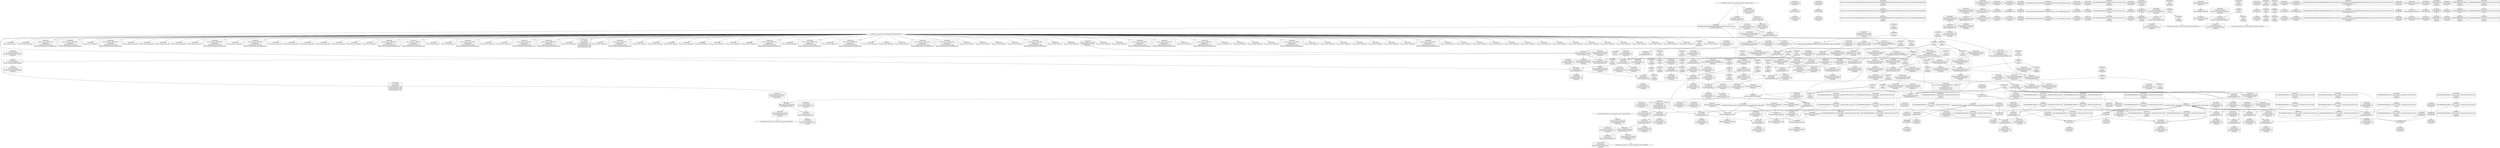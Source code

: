 digraph {
	CE0x3ef2350 [shape=record,shape=Mrecord,label="{CE0x3ef2350|80:_i32,_112:_i8*,_:_CRE_38,39_}"]
	CE0x3edc490 [shape=record,shape=Mrecord,label="{CE0x3edc490|_call_void_mcount()_#3}"]
	CE0x3f28e50 [shape=record,shape=Mrecord,label="{CE0x3f28e50|current_sid:if.then}"]
	CE0x3edc7d0 [shape=record,shape=Mrecord,label="{CE0x3edc7d0|80:_i32,_112:_i8*,_:_CRE_12,13_}"]
	CE0x3ecaa40 [shape=record,shape=Mrecord,label="{CE0x3ecaa40|i32_(i32,_i32,_i16,_i32,_%struct.common_audit_data*)*_bitcast_(i32_(i32,_i32,_i16,_i32,_%struct.common_audit_data.495*)*_avc_has_perm_to_i32_(i32,_i32,_i16,_i32,_%struct.common_audit_data*)*)|*Constant*|*SummSink*}"]
	CE0x3eca790 [shape=record,shape=Mrecord,label="{CE0x3eca790|avc_has_perm:ssid|Function::avc_has_perm&Arg::ssid::|*SummSource*}"]
	CE0x3f1eea0 [shape=record,shape=Mrecord,label="{CE0x3f1eea0|0:_i8,_:_GCMR_current_sid.__warned_internal_global_i8_0,_section_.data.unlikely_,_align_1:_elem_0:default:}"]
	CE0x3edf410 [shape=record,shape=Mrecord,label="{CE0x3edf410|i64_1|*Constant*|*SummSink*}"]
	CE0x3ede860 [shape=record,shape=Mrecord,label="{CE0x3ede860|i32_1|*Constant*|*SummSource*}"]
	CE0x3f22760 [shape=record,shape=Mrecord,label="{CE0x3f22760|i64*_getelementptr_inbounds_(_2_x_i64_,_2_x_i64_*___llvm_gcov_ctr98,_i64_0,_i64_0)|*Constant*|*SummSink*}"]
	CE0x3ecb540 [shape=record,shape=Mrecord,label="{CE0x3ecb540|_ret_i32_%retval.0,_!dbg_!27728|security/selinux/avc.c,775}"]
	CE0x3edf9f0 [shape=record,shape=Mrecord,label="{CE0x3edf9f0|80:_i32,_112:_i8*,_:_CRE_65,66_}"]
	CE0x3f3a600 [shape=record,shape=Mrecord,label="{CE0x3f3a600|_call_void_mcount()_#3|*SummSource*}"]
	CE0x3ef7170 [shape=record,shape=Mrecord,label="{CE0x3ef7170|80:_i32,_112:_i8*,_:_CRE_19,20_}"]
	CE0x3f594e0 [shape=record,shape=Mrecord,label="{CE0x3f594e0|i64*_getelementptr_inbounds_(_2_x_i64_,_2_x_i64_*___llvm_gcov_ctr98,_i64_0,_i64_0)|*Constant*|*SummSource*}"]
	CE0x3eec060 [shape=record,shape=Mrecord,label="{CE0x3eec060|selinux_msg_queue_associate:tmp7|security/selinux/hooks.c,5191|*SummSource*}"]
	CE0x3f28cd0 [shape=record,shape=Mrecord,label="{CE0x3f28cd0|current_sid:land.lhs.true2|*SummSource*}"]
	CE0x3efa500 [shape=record,shape=Mrecord,label="{CE0x3efa500|current_sid:call4|security/selinux/hooks.c,218|*SummSource*}"]
	CE0x5493900 [shape=record,shape=Mrecord,label="{CE0x5493900|80:_i32,_112:_i8*,_:_CRE_27,28_}"]
	CE0x3eed7f0 [shape=record,shape=Mrecord,label="{CE0x3eed7f0|i64*_getelementptr_inbounds_(_11_x_i64_,_11_x_i64_*___llvm_gcov_ctr125,_i64_0,_i64_8)|*Constant*}"]
	CE0x3ede690 [shape=record,shape=Mrecord,label="{CE0x3ede690|selinux_msg_queue_associate:call|security/selinux/hooks.c,5184}"]
	CE0x3f5bc10 [shape=record,shape=Mrecord,label="{CE0x3f5bc10|get_current:tmp4|./arch/x86/include/asm/current.h,14|*SummSink*}"]
	"CONST[source:0(mediator),value:2(dynamic)][purpose:{subject}][SrcIdx:3]"
	CE0x3ed82c0 [shape=record,shape=Mrecord,label="{CE0x3ed82c0|avc_has_perm:tsid|Function::avc_has_perm&Arg::tsid::|*SummSink*}"]
	CE0x3ee4850 [shape=record,shape=Mrecord,label="{CE0x3ee4850|get_current:bb}"]
	CE0x3ef4a20 [shape=record,shape=Mrecord,label="{CE0x3ef4a20|80:_i32,_112:_i8*,_:_CRE_32,33_}"]
	CE0x3ef8c00 [shape=record,shape=Mrecord,label="{CE0x3ef8c00|i64_1|*Constant*}"]
	CE0x3ef3bc0 [shape=record,shape=Mrecord,label="{CE0x3ef3bc0|selinux_msg_queue_associate:security|security/selinux/hooks.c,5186|*SummSource*}"]
	CE0x3edeee0 [shape=record,shape=Mrecord,label="{CE0x3edeee0|current_sid:tmp2|*SummSource*}"]
	CE0x3eeffd0 [shape=record,shape=Mrecord,label="{CE0x3eeffd0|80:_i32,_112:_i8*,_:_CRE_58,59_}"]
	CE0x3ef16b0 [shape=record,shape=Mrecord,label="{CE0x3ef16b0|i64*_getelementptr_inbounds_(_11_x_i64_,_11_x_i64_*___llvm_gcov_ctr125,_i64_0,_i64_1)|*Constant*|*SummSource*}"]
	CE0x3f266d0 [shape=record,shape=Mrecord,label="{CE0x3f266d0|current_sid:sid|security/selinux/hooks.c,220}"]
	CE0x3f088f0 [shape=record,shape=Mrecord,label="{CE0x3f088f0|%struct.task_struct*_(%struct.task_struct**)*_asm_movq_%gs:$_1:P_,$0_,_r,im,_dirflag_,_fpsr_,_flags_|*SummSource*}"]
	CE0x3ede5d0 [shape=record,shape=Mrecord,label="{CE0x3ede5d0|_call_void_mcount()_#3|*SummSink*}"]
	CE0x3ef2480 [shape=record,shape=Mrecord,label="{CE0x3ef2480|80:_i32,_112:_i8*,_:_CRE_39,40_}"]
	CE0x3ed1300 [shape=record,shape=Mrecord,label="{CE0x3ed1300|current_sid:entry}"]
	CE0x3f1de90 [shape=record,shape=Mrecord,label="{CE0x3f1de90|i8*_getelementptr_inbounds_(_45_x_i8_,_45_x_i8_*_.str12,_i32_0,_i32_0)|*Constant*|*SummSink*}"]
	CE0x3ee0c00 [shape=record,shape=Mrecord,label="{CE0x3ee0c00|80:_i32,_112:_i8*,_:_CRE_40,41_}"]
	CE0x3eebe00 [shape=record,shape=Mrecord,label="{CE0x3eebe00|selinux_msg_queue_associate:call3|security/selinux/hooks.c,5191}"]
	CE0x3f25470 [shape=record,shape=Mrecord,label="{CE0x3f25470|COLLAPSED:_CMRE:_elem_0::|security/selinux/hooks.c,218}"]
	CE0x3f00030 [shape=record,shape=Mrecord,label="{CE0x3f00030|COLLAPSED:_GCMRE_current_task_external_global_%struct.task_struct*:_elem_0::|security/selinux/hooks.c,218}"]
	CE0x3ef52d0 [shape=record,shape=Mrecord,label="{CE0x3ef52d0|selinux_msg_queue_associate:ad|security/selinux/hooks.c, 5183|*SummSource*}"]
	CE0x3edc8c0 [shape=record,shape=Mrecord,label="{CE0x3edc8c0|80:_i32,_112:_i8*,_:_CRE_13,14_}"]
	CE0x3f1a3e0 [shape=record,shape=Mrecord,label="{CE0x3f1a3e0|current_sid:do.end|*SummSource*}"]
	CE0x3f22300 [shape=record,shape=Mrecord,label="{CE0x3f22300|current_sid:tmp24|security/selinux/hooks.c,220|*SummSink*}"]
	CE0x3ec9db0 [shape=record,shape=Mrecord,label="{CE0x3ec9db0|selinux_msg_queue_associate:key|security/selinux/hooks.c,5189|*SummSource*}"]
	CE0x3ee3500 [shape=record,shape=Mrecord,label="{CE0x3ee3500|i32_0|*Constant*}"]
	CE0x3efaa30 [shape=record,shape=Mrecord,label="{CE0x3efaa30|GLOBAL:get_current|*Constant*|*SummSource*}"]
	CE0x3efbf00 [shape=record,shape=Mrecord,label="{CE0x3efbf00|i64*_getelementptr_inbounds_(_11_x_i64_,_11_x_i64_*___llvm_gcov_ctr125,_i64_0,_i64_10)|*Constant*|*SummSink*}"]
	CE0x3ee4080 [shape=record,shape=Mrecord,label="{CE0x3ee4080|i32_10|*Constant*}"]
	"CONST[source:2(external),value:2(dynamic)][purpose:{subject}][SrcIdx:2]"
	CE0x5493b80 [shape=record,shape=Mrecord,label="{CE0x5493b80|80:_i32,_112:_i8*,_:_CRE_30,31_}"]
	CE0x3f49fb0 [shape=record,shape=Mrecord,label="{CE0x3f49fb0|i64*_getelementptr_inbounds_(_2_x_i64_,_2_x_i64_*___llvm_gcov_ctr98,_i64_0,_i64_1)|*Constant*}"]
	CE0x3f22630 [shape=record,shape=Mrecord,label="{CE0x3f22630|get_current:bb|*SummSink*}"]
	CE0x3ecae90 [shape=record,shape=Mrecord,label="{CE0x3ecae90|avc_has_perm:tclass|Function::avc_has_perm&Arg::tclass::|*SummSource*}"]
	CE0x3f1e160 [shape=record,shape=Mrecord,label="{CE0x3f1e160|i64*_getelementptr_inbounds_(_11_x_i64_,_11_x_i64_*___llvm_gcov_ctr125,_i64_0,_i64_9)|*Constant*}"]
	CE0x3f19200 [shape=record,shape=Mrecord,label="{CE0x3f19200|current_sid:tmp12|security/selinux/hooks.c,218}"]
	CE0x3ed74b0 [shape=record,shape=Mrecord,label="{CE0x3ed74b0|selinux_msg_queue_associate:tmp6|security/selinux/hooks.c,5189}"]
	CE0x3f33280 [shape=record,shape=Mrecord,label="{CE0x3f33280|_call_void_mcount()_#3}"]
	CE0x3f016a0 [shape=record,shape=Mrecord,label="{CE0x3f016a0|i64_4|*Constant*|*SummSource*}"]
	CE0x3f26550 [shape=record,shape=Mrecord,label="{CE0x3f26550|i32_1|*Constant*}"]
	CE0x3ee6ae0 [shape=record,shape=Mrecord,label="{CE0x3ee6ae0|current_sid:tmp8|security/selinux/hooks.c,218}"]
	CE0x3ee6780 [shape=record,shape=Mrecord,label="{CE0x3ee6780|80:_i32,_112:_i8*,_:_CRE_7,8_}"]
	CE0x3ed3d90 [shape=record,shape=Mrecord,label="{CE0x3ed3d90|80:_i32,_112:_i8*,_:_CRE_45,46_}"]
	CE0x3edc3f0 [shape=record,shape=Mrecord,label="{CE0x3edc3f0|current_sid:tmp3|*SummSource*}"]
	CE0x3ee76a0 [shape=record,shape=Mrecord,label="{CE0x3ee76a0|80:_i32,_112:_i8*,_:_CRE_25,26_}"]
	CE0x3edbd00 [shape=record,shape=Mrecord,label="{CE0x3edbd00|selinux_msg_queue_associate:bb|*SummSink*}"]
	CE0x3ee1570 [shape=record,shape=Mrecord,label="{CE0x3ee1570|selinux_msg_queue_associate:tmp2|*SummSource*}"]
	CE0x3ee2610 [shape=record,shape=Mrecord,label="{CE0x3ee2610|80:_i32,_112:_i8*,_:_CRE_112,120_|*MultipleSource*|security/selinux/hooks.c,5186|Function::selinux_msg_queue_associate&Arg::msq::}"]
	CE0x3ef3a50 [shape=record,shape=Mrecord,label="{CE0x3ef3a50|i32_10|*Constant*|*SummSink*}"]
	CE0x3f255e0 [shape=record,shape=Mrecord,label="{CE0x3f255e0|current_sid:security|security/selinux/hooks.c,218}"]
	CE0x3ee6850 [shape=record,shape=Mrecord,label="{CE0x3ee6850|GLOBAL:current_sid.__warned|Global_var:current_sid.__warned|*SummSource*}"]
	CE0x3f19b60 [shape=record,shape=Mrecord,label="{CE0x3f19b60|i64*_getelementptr_inbounds_(_11_x_i64_,_11_x_i64_*___llvm_gcov_ctr125,_i64_0,_i64_6)|*Constant*|*SummSink*}"]
	CE0x3ee80c0 [shape=record,shape=Mrecord,label="{CE0x3ee80c0|current_sid:tmp15|security/selinux/hooks.c,218|*SummSink*}"]
	CE0x3ef88f0 [shape=record,shape=Mrecord,label="{CE0x3ef88f0|current_sid:tmp4|security/selinux/hooks.c,218|*SummSource*}"]
	CE0x3f25280 [shape=record,shape=Mrecord,label="{CE0x3f25280|i32_22|*Constant*|*SummSink*}"]
	CE0x3f1b600 [shape=record,shape=Mrecord,label="{CE0x3f1b600|i64_2|*Constant*}"]
	CE0x3ee1490 [shape=record,shape=Mrecord,label="{CE0x3ee1490|selinux_msg_queue_associate:tmp2}"]
	CE0x3ecb190 [shape=record,shape=Mrecord,label="{CE0x3ecb190|i32_64|*Constant*|*SummSource*}"]
	CE0x3ee16a0 [shape=record,shape=Mrecord,label="{CE0x3ee16a0|COLLAPSED:_GCMRE___llvm_gcov_ctr304_internal_global_2_x_i64_zeroinitializer:_elem_0:default:}"]
	CE0x3edce30 [shape=record,shape=Mrecord,label="{CE0x3edce30|current_sid:tmp10|security/selinux/hooks.c,218|*SummSource*}"]
	CE0x3efabb0 [shape=record,shape=Mrecord,label="{CE0x3efabb0|GLOBAL:get_current|*Constant*|*SummSink*}"]
	CE0x3ed0390 [shape=record,shape=Mrecord,label="{CE0x3ed0390|get_current:entry}"]
	CE0x3ed0880 [shape=record,shape=Mrecord,label="{CE0x3ed0880|_ret_%struct.task_struct*_%tmp4,_!dbg_!27714|./arch/x86/include/asm/current.h,14|*SummSink*}"]
	CE0x3eecd60 [shape=record,shape=Mrecord,label="{CE0x3eecd60|i1_true|*Constant*}"]
	CE0x3f28410 [shape=record,shape=Mrecord,label="{CE0x3f28410|i32_218|*Constant*}"]
	CE0x3ecae20 [shape=record,shape=Mrecord,label="{CE0x3ecae20|avc_has_perm:tclass|Function::avc_has_perm&Arg::tclass::}"]
	CE0x3ef4b10 [shape=record,shape=Mrecord,label="{CE0x3ef4b10|80:_i32,_112:_i8*,_:_CRE_33,34_}"]
	CE0x3ed5530 [shape=record,shape=Mrecord,label="{CE0x3ed5530|avc_has_perm:entry|*SummSink*}"]
	CE0x3eeadc0 [shape=record,shape=Mrecord,label="{CE0x3eeadc0|selinux_msg_queue_associate:ipc_id|security/selinux/hooks.c,5189|*SummSource*}"]
	CE0x3f1e530 [shape=record,shape=Mrecord,label="{CE0x3f1e530|current_sid:tmp17|security/selinux/hooks.c,218}"]
	CE0x3f1adc0 [shape=record,shape=Mrecord,label="{CE0x3f1adc0|i64*_getelementptr_inbounds_(_11_x_i64_,_11_x_i64_*___llvm_gcov_ctr125,_i64_0,_i64_0)|*Constant*}"]
	CE0x3ee4ba0 [shape=record,shape=Mrecord,label="{CE0x3ee4ba0|i64*_getelementptr_inbounds_(_2_x_i64_,_2_x_i64_*___llvm_gcov_ctr98,_i64_0,_i64_0)|*Constant*}"]
	CE0x3f08d10 [shape=record,shape=Mrecord,label="{CE0x3f08d10|i64_1|*Constant*}"]
	CE0x3f1a130 [shape=record,shape=Mrecord,label="{CE0x3f1a130|current_sid:land.lhs.true}"]
	CE0x3edca30 [shape=record,shape=Mrecord,label="{CE0x3edca30|current_sid:tmp9|security/selinux/hooks.c,218|*SummSource*}"]
	CE0x3ede390 [shape=record,shape=Mrecord,label="{CE0x3ede390|_call_void_mcount()_#3}"]
	CE0x3eebc80 [shape=record,shape=Mrecord,label="{CE0x3eebc80|selinux_msg_queue_associate:tmp7|security/selinux/hooks.c,5191}"]
	CE0x3ef1130 [shape=record,shape=Mrecord,label="{CE0x3ef1130|selinux_msg_queue_associate:msq|Function::selinux_msg_queue_associate&Arg::msq::|*SummSource*}"]
	CE0x3ee69b0 [shape=record,shape=Mrecord,label="{CE0x3ee69b0|GLOBAL:current_sid.__warned|Global_var:current_sid.__warned|*SummSink*}"]
	CE0x3ed1770 [shape=record,shape=Mrecord,label="{CE0x3ed1770|selinux_msg_queue_associate:bb}"]
	CE0x3f378f0 [shape=record,shape=Mrecord,label="{CE0x3f378f0|get_current:tmp3|*SummSink*}"]
	CE0x3f22170 [shape=record,shape=Mrecord,label="{CE0x3f22170|current_sid:tmp24|security/selinux/hooks.c,220|*SummSource*}"]
	CE0x3ed1510 [shape=record,shape=Mrecord,label="{CE0x3ed1510|_ret_i32_%tmp24,_!dbg_!27742|security/selinux/hooks.c,220}"]
	CE0x3f1d720 [shape=record,shape=Mrecord,label="{CE0x3f1d720|i32_218|*Constant*|*SummSource*}"]
	CE0x3f077b0 [shape=record,shape=Mrecord,label="{CE0x3f077b0|current_sid:tmp17|security/selinux/hooks.c,218|*SummSink*}"]
	CE0x558d860 [shape=record,shape=Mrecord,label="{CE0x558d860|80:_i32,_112:_i8*,_:_CRE_0,1_}"]
	CE0x3eec650 [shape=record,shape=Mrecord,label="{CE0x3eec650|current_sid:tmp13|security/selinux/hooks.c,218|*SummSink*}"]
	CE0x54939a0 [shape=record,shape=Mrecord,label="{CE0x54939a0|80:_i32,_112:_i8*,_:_CRE_28,29_}"]
	CE0x3edb4c0 [shape=record,shape=Mrecord,label="{CE0x3edb4c0|GLOBAL:current_sid.__warned|Global_var:current_sid.__warned}"]
	CE0x3f27620 [shape=record,shape=Mrecord,label="{CE0x3f27620|_call_void_lockdep_rcu_suspicious(i8*_getelementptr_inbounds_(_25_x_i8_,_25_x_i8_*_.str3,_i32_0,_i32_0),_i32_218,_i8*_getelementptr_inbounds_(_45_x_i8_,_45_x_i8_*_.str12,_i32_0,_i32_0))_#10,_!dbg_!27727|security/selinux/hooks.c,218|*SummSource*}"]
	CE0x3ed14a0 [shape=record,shape=Mrecord,label="{CE0x3ed14a0|current_sid:entry|*SummSink*}"]
	CE0x3efa790 [shape=record,shape=Mrecord,label="{CE0x3efa790|GLOBAL:get_current|*Constant*}"]
	CE0x3ee1920 [shape=record,shape=Mrecord,label="{CE0x3ee1920|selinux_msg_queue_associate:tmp}"]
	CE0x3ed1400 [shape=record,shape=Mrecord,label="{CE0x3ed1400|current_sid:entry|*SummSource*}"]
	CE0x3ee9b20 [shape=record,shape=Mrecord,label="{CE0x3ee9b20|current_sid:bb|*SummSink*}"]
	CE0x3ef2b20 [shape=record,shape=Mrecord,label="{CE0x3ef2b20|80:_i32,_112:_i8*,_:_CRE_172,176_|*MultipleSource*|security/selinux/hooks.c,5186|Function::selinux_msg_queue_associate&Arg::msq::}"]
	CE0x3f012e0 [shape=record,shape=Mrecord,label="{CE0x3f012e0|current_sid:tobool1|security/selinux/hooks.c,218|*SummSink*}"]
	CE0x3eecab0 [shape=record,shape=Mrecord,label="{CE0x3eecab0|current_sid:tmp14|security/selinux/hooks.c,218|*SummSource*}"]
	CE0x3ef2d00 [shape=record,shape=Mrecord,label="{CE0x3ef2d00|80:_i32,_112:_i8*,_:_CRE_176,184_|*MultipleSource*|security/selinux/hooks.c,5186|Function::selinux_msg_queue_associate&Arg::msq::}"]
	CE0x3ef54a0 [shape=record,shape=Mrecord,label="{CE0x3ef54a0|i64*_getelementptr_inbounds_(_2_x_i64_,_2_x_i64_*___llvm_gcov_ctr304,_i64_0,_i64_0)|*Constant*}"]
	CE0x3edf8c0 [shape=record,shape=Mrecord,label="{CE0x3edf8c0|80:_i32,_112:_i8*,_:_CRE_64,65_}"]
	CE0x3f20890 [shape=record,shape=Mrecord,label="{CE0x3f20890|current_sid:land.lhs.true|*SummSource*}"]
	CE0x3f25e00 [shape=record,shape=Mrecord,label="{CE0x3f25e00|current_sid:tmp22|security/selinux/hooks.c,218|*SummSink*}"]
	CE0x3efbe30 [shape=record,shape=Mrecord,label="{CE0x3efbe30|i64*_getelementptr_inbounds_(_11_x_i64_,_11_x_i64_*___llvm_gcov_ctr125,_i64_0,_i64_10)|*Constant*|*SummSource*}"]
	CE0x3ed80e0 [shape=record,shape=Mrecord,label="{CE0x3ed80e0|0:_i8,_8:_i32,_24:_%struct.selinux_audit_data*,_:_SCMRE_0,1_|*MultipleSource*|security/selinux/hooks.c, 5183|security/selinux/hooks.c,5188}"]
	CE0x3f20070 [shape=record,shape=Mrecord,label="{CE0x3f20070|i64*_getelementptr_inbounds_(_11_x_i64_,_11_x_i64_*___llvm_gcov_ctr125,_i64_0,_i64_1)|*Constant*}"]
	CE0x3ee29a0 [shape=record,shape=Mrecord,label="{CE0x3ee29a0|80:_i32,_112:_i8*,_:_CRE_128,136_|*MultipleSource*|security/selinux/hooks.c,5186|Function::selinux_msg_queue_associate&Arg::msq::}"]
	CE0x3ed7850 [shape=record,shape=Mrecord,label="{CE0x3ed7850|selinux_msg_queue_associate:tmp6|security/selinux/hooks.c,5189|*SummSource*}"]
	CE0x3ed4350 [shape=record,shape=Mrecord,label="{CE0x3ed4350|selinux_msg_queue_associate:entry|*SummSource*}"]
	CE0x3ef84d0 [shape=record,shape=Mrecord,label="{CE0x3ef84d0|_ret_i32_%tmp24,_!dbg_!27742|security/selinux/hooks.c,220|*SummSink*}"]
	CE0x3f202b0 [shape=record,shape=Mrecord,label="{CE0x3f202b0|current_sid:tmp1|*SummSink*}"]
	CE0x3ed0540 [shape=record,shape=Mrecord,label="{CE0x3ed0540|get_current:entry|*SummSink*}"]
	CE0x3ee1810 [shape=record,shape=Mrecord,label="{CE0x3ee1810|get_current:tmp1|*SummSource*}"]
	CE0x3f00200 [shape=record,shape=Mrecord,label="{CE0x3f00200|current_sid:cred|security/selinux/hooks.c,218|*SummSink*}"]
	CE0x3ee07c0 [shape=record,shape=Mrecord,label="{CE0x3ee07c0|80:_i32,_112:_i8*,_:_CRE_52,53_}"]
	CE0x3f03ce0 [shape=record,shape=Mrecord,label="{CE0x3f03ce0|current_sid:do.body}"]
	CE0x3f256c0 [shape=record,shape=Mrecord,label="{CE0x3f256c0|current_sid:security|security/selinux/hooks.c,218|*SummSink*}"]
	CE0x3edd0e0 [shape=record,shape=Mrecord,label="{CE0x3edd0e0|current_sid:tmp11|security/selinux/hooks.c,218}"]
	CE0x3edb230 [shape=record,shape=Mrecord,label="{CE0x3edb230|current_sid:tmp7|security/selinux/hooks.c,218|*SummSource*}"]
	CE0x3ed3c60 [shape=record,shape=Mrecord,label="{CE0x3ed3c60|80:_i32,_112:_i8*,_:_CRE_44,45_}"]
	CE0x3f194f0 [shape=record,shape=Mrecord,label="{CE0x3f194f0|current_sid:tmp12|security/selinux/hooks.c,218|*SummSink*}"]
	CE0x3f224b0 [shape=record,shape=Mrecord,label="{CE0x3f224b0|get_current:bb|*SummSource*}"]
	CE0x3ef5340 [shape=record,shape=Mrecord,label="{CE0x3ef5340|i64*_getelementptr_inbounds_(_2_x_i64_,_2_x_i64_*___llvm_gcov_ctr304,_i64_0,_i64_1)|*Constant*}"]
	CE0x3ed3ff0 [shape=record,shape=Mrecord,label="{CE0x3ed3ff0|80:_i32,_112:_i8*,_:_CRE_47,48_}"]
	CE0x3ef7cf0 [shape=record,shape=Mrecord,label="{CE0x3ef7cf0|selinux_msg_queue_associate:call|security/selinux/hooks.c,5184|*SummSource*}"]
	CE0x3ee53b0 [shape=record,shape=Mrecord,label="{CE0x3ee53b0|current_sid:bb|*SummSource*}"]
	CE0x3ee0430 [shape=record,shape=Mrecord,label="{CE0x3ee0430|80:_i32,_112:_i8*,_:_CRE_49,50_}"]
	CE0x3f1e680 [shape=record,shape=Mrecord,label="{CE0x3f1e680|i64*_getelementptr_inbounds_(_11_x_i64_,_11_x_i64_*___llvm_gcov_ctr125,_i64_0,_i64_0)|*Constant*|*SummSink*}"]
	CE0x3ee5260 [shape=record,shape=Mrecord,label="{CE0x3ee5260|current_sid:bb}"]
	CE0x3ef26c0 [shape=record,shape=Mrecord,label="{CE0x3ef26c0|80:_i32,_112:_i8*,_:_CRE_15,16_}"]
	CE0x3ed7d50 [shape=record,shape=Mrecord,label="{CE0x3ed7d50|i32_3|*Constant*}"]
	CE0x3f4ac60 [shape=record,shape=Mrecord,label="{CE0x3f4ac60|get_current:tmp|*SummSource*}"]
	CE0x3ee30e0 [shape=record,shape=Mrecord,label="{CE0x3ee30e0|80:_i32,_112:_i8*,_:_CRE_160,168_|*MultipleSource*|security/selinux/hooks.c,5186|Function::selinux_msg_queue_associate&Arg::msq::}"]
	CE0x3ef5b30 [shape=record,shape=Mrecord,label="{CE0x3ef5b30|GLOBAL:current_sid|*Constant*|*SummSource*}"]
	CE0x3ed57a0 [shape=record,shape=Mrecord,label="{CE0x3ed57a0|avc_has_perm:ssid|Function::avc_has_perm&Arg::ssid::}"]
	CE0x3ed94c0 [shape=record,shape=Mrecord,label="{CE0x3ed94c0|i64_0|*Constant*|*SummSink*}"]
	CE0x3ee7790 [shape=record,shape=Mrecord,label="{CE0x3ee7790|80:_i32,_112:_i8*,_:_CRE_26,27_}"]
	CE0x3f20960 [shape=record,shape=Mrecord,label="{CE0x3f20960|current_sid:land.lhs.true|*SummSink*}"]
	CE0x3ee5a20 [shape=record,shape=Mrecord,label="{CE0x3ee5a20|80:_i32,_112:_i8*,_:_CRE_84,88_|*MultipleSource*|security/selinux/hooks.c,5186|Function::selinux_msg_queue_associate&Arg::msq::}"]
	CE0x3ef2260 [shape=record,shape=Mrecord,label="{CE0x3ef2260|80:_i32,_112:_i8*,_:_CRE_37,38_}"]
	CE0x3f1bf90 [shape=record,shape=Mrecord,label="{CE0x3f1bf90|current_sid:tmp6|security/selinux/hooks.c,218|*SummSource*}"]
	CE0x3f00a50 [shape=record,shape=Mrecord,label="{CE0x3f00a50|i32_22|*Constant*|*SummSource*}"]
	CE0x5493a90 [shape=record,shape=Mrecord,label="{CE0x5493a90|80:_i32,_112:_i8*,_:_CRE_29,30_}"]
	CE0x3ed1d70 [shape=record,shape=Mrecord,label="{CE0x3ed1d70|selinux_msg_queue_associate:entry}"]
	CE0x3efad80 [shape=record,shape=Mrecord,label="{CE0x3efad80|current_sid:if.end|*SummSink*}"]
	CE0x3f051b0 [shape=record,shape=Mrecord,label="{CE0x3f051b0|current_sid:call4|security/selinux/hooks.c,218}"]
	CE0x3ef39e0 [shape=record,shape=Mrecord,label="{CE0x3ef39e0|selinux_msg_queue_associate:tmp4|security/selinux/hooks.c,5186}"]
	CE0x3ef0440 [shape=record,shape=Mrecord,label="{CE0x3ef0440|80:_i32,_112:_i8*,_:_CRE_62,63_}"]
	CE0x3ef8dc0 [shape=record,shape=Mrecord,label="{CE0x3ef8dc0|80:_i32,_112:_i8*,_:_CRE_54,55_}"]
	CE0x3ef7de0 [shape=record,shape=Mrecord,label="{CE0x3ef7de0|GLOBAL:current_sid|*Constant*}"]
	CE0x3f07e90 [shape=record,shape=Mrecord,label="{CE0x3f07e90|current_sid:tmp19|security/selinux/hooks.c,218}"]
	CE0x3f28220 [shape=record,shape=Mrecord,label="{CE0x3f28220|GLOBAL:lockdep_rcu_suspicious|*Constant*|*SummSource*}"]
	CE0x3ee9940 [shape=record,shape=Mrecord,label="{CE0x3ee9940|_ret_i32_%retval.0,_!dbg_!27728|security/selinux/avc.c,775|*SummSink*}"]
	CE0x3ee8ad0 [shape=record,shape=Mrecord,label="{CE0x3ee8ad0|i8_1|*Constant*|*SummSource*}"]
	CE0x3eeea60 [shape=record,shape=Mrecord,label="{CE0x3eeea60|80:_i32,_112:_i8*,_:_CRE_4,5_}"]
	CE0x3ed4f90 [shape=record,shape=Mrecord,label="{CE0x3ed4f90|selinux_msg_queue_associate:u|security/selinux/hooks.c,5189}"]
	CE0x3edfd80 [shape=record,shape=Mrecord,label="{CE0x3edfd80|80:_i32,_112:_i8*,_:_CRE_68,69_}"]
	CE0x3ed7f40 [shape=record,shape=Mrecord,label="{CE0x3ed7f40|selinux_msg_queue_associate:tmp4|security/selinux/hooks.c,5186|*SummSink*}"]
	CE0x3f275b0 [shape=record,shape=Mrecord,label="{CE0x3f275b0|_call_void_lockdep_rcu_suspicious(i8*_getelementptr_inbounds_(_25_x_i8_,_25_x_i8_*_.str3,_i32_0,_i32_0),_i32_218,_i8*_getelementptr_inbounds_(_45_x_i8_,_45_x_i8_*_.str12,_i32_0,_i32_0))_#10,_!dbg_!27727|security/selinux/hooks.c,218}"]
	CE0x3ee87d0 [shape=record,shape=Mrecord,label="{CE0x3ee87d0|current_sid:tmp16|security/selinux/hooks.c,218|*SummSink*}"]
	CE0x3f007f0 [shape=record,shape=Mrecord,label="{CE0x3f007f0|i32_22|*Constant*}"]
	CE0x3ed4a20 [shape=record,shape=Mrecord,label="{CE0x3ed4a20|selinux_msg_queue_associate:key|security/selinux/hooks.c,5189}"]
	CE0x3ee6ee0 [shape=record,shape=Mrecord,label="{CE0x3ee6ee0|selinux_msg_queue_associate:msq|Function::selinux_msg_queue_associate&Arg::msq::|*SummSink*}"]
	CE0x3edc670 [shape=record,shape=Mrecord,label="{CE0x3edc670|80:_i32,_112:_i8*,_:_CRE_8,9_}"]
	CE0x3ef32d0 [shape=record,shape=Mrecord,label="{CE0x3ef32d0|80:_i32,_112:_i8*,_:_CRE_200,208_|*MultipleSource*|security/selinux/hooks.c,5186|Function::selinux_msg_queue_associate&Arg::msq::}"]
	CE0x3eed5e0 [shape=record,shape=Mrecord,label="{CE0x3eed5e0|i64*_getelementptr_inbounds_(_11_x_i64_,_11_x_i64_*___llvm_gcov_ctr125,_i64_0,_i64_8)|*Constant*|*SummSink*}"]
	CE0x3f081e0 [shape=record,shape=Mrecord,label="{CE0x3f081e0|i64*_getelementptr_inbounds_(_11_x_i64_,_11_x_i64_*___llvm_gcov_ctr125,_i64_0,_i64_10)|*Constant*}"]
	CE0x3f1e330 [shape=record,shape=Mrecord,label="{CE0x3f1e330|i64*_getelementptr_inbounds_(_11_x_i64_,_11_x_i64_*___llvm_gcov_ctr125,_i64_0,_i64_9)|*Constant*|*SummSource*}"]
	CE0x3ed7ed0 [shape=record,shape=Mrecord,label="{CE0x3ed7ed0|selinux_msg_queue_associate:tmp4|security/selinux/hooks.c,5186|*SummSource*}"]
	CE0x3edd2e0 [shape=record,shape=Mrecord,label="{CE0x3edd2e0|current_sid:tmp11|security/selinux/hooks.c,218|*SummSource*}"]
	CE0x3edee70 [shape=record,shape=Mrecord,label="{CE0x3edee70|current_sid:tmp2}"]
	CE0x3f1de20 [shape=record,shape=Mrecord,label="{CE0x3f1de20|i8*_getelementptr_inbounds_(_45_x_i8_,_45_x_i8_*_.str12,_i32_0,_i32_0)|*Constant*|*SummSource*}"]
	CE0x3ef8750 [shape=record,shape=Mrecord,label="{CE0x3ef8750|i64_3|*Constant*|*SummSink*}"]
	CE0x3ed05d0 [shape=record,shape=Mrecord,label="{CE0x3ed05d0|_ret_%struct.task_struct*_%tmp4,_!dbg_!27714|./arch/x86/include/asm/current.h,14|*SummSource*}"]
	CE0x3ed7370 [shape=record,shape=Mrecord,label="{CE0x3ed7370|selinux_msg_queue_associate:q_perm1|security/selinux/hooks.c,5189}"]
	CE0x3eed350 [shape=record,shape=Mrecord,label="{CE0x3eed350|i1_true|*Constant*|*SummSource*}"]
	CE0x3edcfb0 [shape=record,shape=Mrecord,label="{CE0x3edcfb0|current_sid:tmp10|security/selinux/hooks.c,218|*SummSink*}"]
	CE0x3ee17a0 [shape=record,shape=Mrecord,label="{CE0x3ee17a0|get_current:tmp1}"]
	CE0x3f49e90 [shape=record,shape=Mrecord,label="{CE0x3f49e90|get_current:tmp2}"]
	CE0x3f3a440 [shape=record,shape=Mrecord,label="{CE0x3f3a440|get_current:tmp2|*SummSink*}"]
	CE0x3eeaef0 [shape=record,shape=Mrecord,label="{CE0x3eeaef0|selinux_msg_queue_associate:ipc_id|security/selinux/hooks.c,5189|*SummSink*}"]
	CE0x3f1c7a0 [shape=record,shape=Mrecord,label="{CE0x3f1c7a0|i64_0|*Constant*}"]
	CE0x3f08310 [shape=record,shape=Mrecord,label="{CE0x3f08310|current_sid:tmp19|security/selinux/hooks.c,218|*SummSource*}"]
	CE0x3ef0eb0 [shape=record,shape=Mrecord,label="{CE0x3ef0eb0|i32_0|*Constant*|*SummSource*}"]
	CE0x3ee4e90 [shape=record,shape=Mrecord,label="{CE0x3ee4e90|current_sid:tmp24|security/selinux/hooks.c,220}"]
	CE0x3ed48c0 [shape=record,shape=Mrecord,label="{CE0x3ed48c0|i32_3|*Constant*|*SummSink*}"]
	CE0x3ec9d40 [shape=record,shape=Mrecord,label="{CE0x3ec9d40|selinux_msg_queue_associate:key|security/selinux/hooks.c,5189|*SummSink*}"]
	CE0x3f03c40 [shape=record,shape=Mrecord,label="{CE0x3f03c40|current_sid:do.end|*SummSink*}"]
	CE0x3ee9ed0 [shape=record,shape=Mrecord,label="{CE0x3ee9ed0|_ret_i32_%call3,_!dbg_!27729|security/selinux/hooks.c,5191|*SummSource*}"]
	CE0x3f28290 [shape=record,shape=Mrecord,label="{CE0x3f28290|GLOBAL:lockdep_rcu_suspicious|*Constant*|*SummSink*}"]
	CE0x3ee1f70 [shape=record,shape=Mrecord,label="{CE0x3ee1f70|80:_i32,_112:_i8*,_:_CRE_92,96_|*MultipleSource*|security/selinux/hooks.c,5186|Function::selinux_msg_queue_associate&Arg::msq::}"]
	CE0x3efb320 [shape=record,shape=Mrecord,label="{CE0x3efb320|current_sid:if.end|*SummSource*}"]
	CE0x3ef92d0 [shape=record,shape=Mrecord,label="{CE0x3ef92d0|selinux_msg_queue_associate:ad|security/selinux/hooks.c, 5183}"]
	CE0x3eefda0 [shape=record,shape=Mrecord,label="{CE0x3eefda0|selinux_msg_queue_associate:tmp1|*SummSource*}"]
	CE0x3f01940 [shape=record,shape=Mrecord,label="{CE0x3f01940|current_sid:tmp10|security/selinux/hooks.c,218}"]
	CE0x3f25a10 [shape=record,shape=Mrecord,label="{CE0x3f25a10|current_sid:tmp22|security/selinux/hooks.c,218}"]
	CE0x3f01a20 [shape=record,shape=Mrecord,label="{CE0x3f01a20|i64_5|*Constant*|*SummSource*}"]
	CE0x3ef87c0 [shape=record,shape=Mrecord,label="{CE0x3ef87c0|current_sid:tmp4|security/selinux/hooks.c,218}"]
	CE0x3f28f60 [shape=record,shape=Mrecord,label="{CE0x3f28f60|current_sid:if.then|*SummSource*}"]
	CE0x5e4eaf0 [shape=record,shape=Mrecord,label="{CE0x5e4eaf0|80:_i32,_112:_i8*,_:_CRE_2,3_}"]
	CE0x3f5bcd0 [shape=record,shape=Mrecord,label="{CE0x3f5bcd0|GLOBAL:current_task|Global_var:current_task}"]
	CE0x3f1e770 [shape=record,shape=Mrecord,label="{CE0x3f1e770|current_sid:tmp}"]
	CE0x3f26960 [shape=record,shape=Mrecord,label="{CE0x3f26960|current_sid:sid|security/selinux/hooks.c,220|*SummSink*}"]
	CE0x3ed70e0 [shape=record,shape=Mrecord,label="{CE0x3ed70e0|i8_4|*Constant*|*SummSource*}"]
	CE0x3f07d60 [shape=record,shape=Mrecord,label="{CE0x3f07d60|current_sid:tmp18|security/selinux/hooks.c,218|*SummSink*}"]
	CE0x3efbf70 [shape=record,shape=Mrecord,label="{CE0x3efbf70|current_sid:tmp19|security/selinux/hooks.c,218|*SummSink*}"]
	CE0x3f18220 [shape=record,shape=Mrecord,label="{CE0x3f18220|current_sid:tmp1|*SummSource*}"]
	CE0x3f18bb0 [shape=record,shape=Mrecord,label="{CE0x3f18bb0|_call_void_mcount()_#3|*SummSink*}"]
	CE0x3f07be0 [shape=record,shape=Mrecord,label="{CE0x3f07be0|current_sid:tmp18|security/selinux/hooks.c,218|*SummSource*}"]
	CE0x3f1bdf0 [shape=record,shape=Mrecord,label="{CE0x3f1bdf0|current_sid:tmp6|security/selinux/hooks.c,218}"]
	CE0x3ed63e0 [shape=record,shape=Mrecord,label="{CE0x3ed63e0|selinux_msg_queue_associate:type|security/selinux/hooks.c,5188|*SummSource*}"]
	CE0x3ee8050 [shape=record,shape=Mrecord,label="{CE0x3ee8050|current_sid:tmp15|security/selinux/hooks.c,218|*SummSource*}"]
	CE0x3ec9f00 [shape=record,shape=Mrecord,label="{CE0x3ec9f00|i32_(i32,_i32,_i16,_i32,_%struct.common_audit_data*)*_bitcast_(i32_(i32,_i32,_i16,_i32,_%struct.common_audit_data.495*)*_avc_has_perm_to_i32_(i32,_i32,_i16,_i32,_%struct.common_audit_data*)*)|*Constant*}"]
	CE0x3f08770 [shape=record,shape=Mrecord,label="{CE0x3f08770|%struct.task_struct*_(%struct.task_struct**)*_asm_movq_%gs:$_1:P_,$0_,_r,im,_dirflag_,_fpsr_,_flags_}"]
	CE0x3f3a730 [shape=record,shape=Mrecord,label="{CE0x3f3a730|get_current:tmp4|./arch/x86/include/asm/current.h,14}"]
	CE0x3ee6690 [shape=record,shape=Mrecord,label="{CE0x3ee6690|80:_i32,_112:_i8*,_:_CRE_6,7_}"]
	CE0x3effdc0 [shape=record,shape=Mrecord,label="{CE0x3effdc0|i32_78|*Constant*}"]
	CE0x52b32e0 [shape=record,shape=Mrecord,label="{CE0x52b32e0|selinux_msg_queue_associate:q_perm|security/selinux/hooks.c,5186|*SummSource*}"]
	CE0x3eca8f0 [shape=record,shape=Mrecord,label="{CE0x3eca8f0|avc_has_perm:tsid|Function::avc_has_perm&Arg::tsid::}"]
	CE0x3ef5cf0 [shape=record,shape=Mrecord,label="{CE0x3ef5cf0|GLOBAL:current_sid|*Constant*|*SummSink*}"]
	CE0x3f1e850 [shape=record,shape=Mrecord,label="{CE0x3f1e850|current_sid:tmp|*SummSource*}"]
	CE0x3f18450 [shape=record,shape=Mrecord,label="{CE0x3f18450|current_sid:tmp|*SummSink*}"]
	CE0x3ee8650 [shape=record,shape=Mrecord,label="{CE0x3ee8650|current_sid:tmp16|security/selinux/hooks.c,218|*SummSource*}"]
	CE0x3eca830 [shape=record,shape=Mrecord,label="{CE0x3eca830|avc_has_perm:ssid|Function::avc_has_perm&Arg::ssid::|*SummSink*}"]
	CE0x3f17890 [shape=record,shape=Mrecord,label="{CE0x3f17890|current_sid:call|security/selinux/hooks.c,218}"]
	CE0x3ee27f0 [shape=record,shape=Mrecord,label="{CE0x3ee27f0|80:_i32,_112:_i8*,_:_CRE_120,128_|*MultipleSource*|security/selinux/hooks.c,5186|Function::selinux_msg_queue_associate&Arg::msq::}"]
	CE0x3f008e0 [shape=record,shape=Mrecord,label="{CE0x3f008e0|current_sid:tmp21|security/selinux/hooks.c,218|*SummSink*}"]
	CE0x3ee9600 [shape=record,shape=Mrecord,label="{CE0x3ee9600|avc_has_perm:auditdata|Function::avc_has_perm&Arg::auditdata::|*SummSink*}"]
	CE0x3ef28a0 [shape=record,shape=Mrecord,label="{CE0x3ef28a0|80:_i32,_112:_i8*,_:_CRE_17,18_}"]
	CE0x3ef9150 [shape=record,shape=Mrecord,label="{CE0x3ef9150|80:_i32,_112:_i8*,_:_CRE_57,58_}"]
	CE0x3f17ba0 [shape=record,shape=Mrecord,label="{CE0x3f17ba0|current_sid:call|security/selinux/hooks.c,218|*SummSource*}"]
	CE0x3ede510 [shape=record,shape=Mrecord,label="{CE0x3ede510|_call_void_mcount()_#3|*SummSource*}"]
	CE0x3ed8430 [shape=record,shape=Mrecord,label="{CE0x3ed8430|i16_27|*Constant*}"]
	CE0x3ef85c0 [shape=record,shape=Mrecord,label="{CE0x3ef85c0|i32_0|*Constant*}"]
	CE0x3ecaf00 [shape=record,shape=Mrecord,label="{CE0x3ecaf00|avc_has_perm:tclass|Function::avc_has_perm&Arg::tclass::|*SummSink*}"]
	CE0x3ee5ca0 [shape=record,shape=Mrecord,label="{CE0x3ee5ca0|80:_i32,_112:_i8*,_:_CRE_88,92_|*MultipleSource*|security/selinux/hooks.c,5186|Function::selinux_msg_queue_associate&Arg::msq::}"]
	CE0x3f20e70 [shape=record,shape=Mrecord,label="{CE0x3f20e70|current_sid:if.end}"]
	CE0x3ed95f0 [shape=record,shape=Mrecord,label="{CE0x3ed95f0|GLOBAL:__llvm_gcov_ctr125|Global_var:__llvm_gcov_ctr125|*SummSink*}"]
	CE0x53e5990 [shape=record,shape=Mrecord,label="{CE0x53e5990|selinux_msg_queue_associate:tmp|*SummSink*}"]
	CE0x3ef83d0 [shape=record,shape=Mrecord,label="{CE0x3ef83d0|_ret_i32_%tmp24,_!dbg_!27742|security/selinux/hooks.c,220|*SummSource*}"]
	CE0x3ee2250 [shape=record,shape=Mrecord,label="{CE0x3ee2250|80:_i32,_112:_i8*,_:_CRE_100,102_|*MultipleSource*|security/selinux/hooks.c,5186|Function::selinux_msg_queue_associate&Arg::msq::}"]
	CE0x3ef4c00 [shape=record,shape=Mrecord,label="{CE0x3ef4c00|80:_i32,_112:_i8*,_:_CRE_34,35_}"]
	"CONST[source:0(mediator),value:0(static)][purpose:{operation}][SnkIdx:3]"
	CE0x3f01b90 [shape=record,shape=Mrecord,label="{CE0x3f01b90|current_sid:tmp9|security/selinux/hooks.c,218}"]
	CE0x3ee7fe0 [shape=record,shape=Mrecord,label="{CE0x3ee7fe0|current_sid:tmp15|security/selinux/hooks.c,218}"]
	CE0x3ed54c0 [shape=record,shape=Mrecord,label="{CE0x3ed54c0|avc_has_perm:entry|*SummSource*}"]
	CE0x3f1e7e0 [shape=record,shape=Mrecord,label="{CE0x3f1e7e0|COLLAPSED:_GCMRE___llvm_gcov_ctr125_internal_global_11_x_i64_zeroinitializer:_elem_0:default:}"]
	CE0x3f59a00 [shape=record,shape=Mrecord,label="{CE0x3f59a00|get_current:tmp3}"]
	CE0x3ed73e0 [shape=record,shape=Mrecord,label="{CE0x3ed73e0|selinux_msg_queue_associate:q_perm1|security/selinux/hooks.c,5189|*SummSource*}"]
	CE0x3eeb9c0 [shape=record,shape=Mrecord,label="{CE0x3eeb9c0|4:_i32,_:_CRE_0,2_|*MultipleSource*|security/selinux/hooks.c,5186|security/selinux/hooks.c,5186|security/selinux/hooks.c,5191}"]
	CE0x3ed7dc0 [shape=record,shape=Mrecord,label="{CE0x3ed7dc0|i32_3|*Constant*|*SummSource*}"]
	CE0x3ed81b0 [shape=record,shape=Mrecord,label="{CE0x3ed81b0|avc_has_perm:tsid|Function::avc_has_perm&Arg::tsid::|*SummSource*}"]
	CE0x3ee8d80 [shape=record,shape=Mrecord,label="{CE0x3ee8d80|GLOBAL:lockdep_rcu_suspicious|*Constant*}"]
	CE0x3ef7c80 [shape=record,shape=Mrecord,label="{CE0x3ef7c80|selinux_msg_queue_associate:call|security/selinux/hooks.c,5184|*SummSink*}"]
	CE0x3ecb3e0 [shape=record,shape=Mrecord,label="{CE0x3ecb3e0|avc_has_perm:requested|Function::avc_has_perm&Arg::requested::|*SummSink*}"]
	CE0x3ef3dc0 [shape=record,shape=Mrecord,label="{CE0x3ef3dc0|selinux_msg_queue_associate:tmp5|security/selinux/hooks.c,5186}"]
	CE0x3f01af0 [shape=record,shape=Mrecord,label="{CE0x3f01af0|i64_5|*Constant*|*SummSink*}"]
	CE0x3ef2170 [shape=record,shape=Mrecord,label="{CE0x3ef2170|80:_i32,_112:_i8*,_:_CRE_36,37_}"]
	CE0x3ee41b0 [shape=record,shape=Mrecord,label="{CE0x3ee41b0|80:_i32,_112:_i8*,_:_CRE_72,73_|*MultipleSource*|security/selinux/hooks.c,5186|Function::selinux_msg_queue_associate&Arg::msq::}"]
	CE0x3eec5e0 [shape=record,shape=Mrecord,label="{CE0x3eec5e0|current_sid:tmp13|security/selinux/hooks.c,218|*SummSource*}"]
	CE0x3f1f2d0 [shape=record,shape=Mrecord,label="{CE0x3f1f2d0|current_sid:tmp8|security/selinux/hooks.c,218|*SummSink*}"]
	CE0x3efc160 [shape=record,shape=Mrecord,label="{CE0x3efc160|current_sid:tmp20|security/selinux/hooks.c,218|*SummSource*}"]
	CE0x3edc730 [shape=record,shape=Mrecord,label="{CE0x3edc730|80:_i32,_112:_i8*,_:_CRE_9,10_}"]
	CE0x3ee75b0 [shape=record,shape=Mrecord,label="{CE0x3ee75b0|80:_i32,_112:_i8*,_:_CRE_24,25_}"]
	CE0x3ee4430 [shape=record,shape=Mrecord,label="{CE0x3ee4430|80:_i32,_112:_i8*,_:_CRE_80,84_|*MultipleSource*|security/selinux/hooks.c,5186|Function::selinux_msg_queue_associate&Arg::msq::}"]
	CE0x52b31e0 [shape=record,shape=Mrecord,label="{CE0x52b31e0|selinux_msg_queue_associate:q_perm|security/selinux/hooks.c,5186|*SummSink*}"]
	CE0x3eee3e0 [shape=record,shape=Mrecord,label="{CE0x3eee3e0|i64*_getelementptr_inbounds_(_2_x_i64_,_2_x_i64_*___llvm_gcov_ctr304,_i64_0,_i64_1)|*Constant*|*SummSink*}"]
	CE0x3eecc30 [shape=record,shape=Mrecord,label="{CE0x3eecc30|current_sid:tmp14|security/selinux/hooks.c,218|*SummSink*}"]
	CE0x3f1c530 [shape=record,shape=Mrecord,label="{CE0x3f1c530|i64_2|*Constant*|*SummSource*}"]
	CE0x3f181b0 [shape=record,shape=Mrecord,label="{CE0x3f181b0|current_sid:tmp1}"]
	CE0x3ee1b60 [shape=record,shape=Mrecord,label="{CE0x3ee1b60|i64*_getelementptr_inbounds_(_2_x_i64_,_2_x_i64_*___llvm_gcov_ctr304,_i64_0,_i64_0)|*Constant*|*SummSink*}"]
	CE0x3f01410 [shape=record,shape=Mrecord,label="{CE0x3f01410|i64_4|*Constant*}"]
	CE0x3ee94b0 [shape=record,shape=Mrecord,label="{CE0x3ee94b0|avc_has_perm:auditdata|Function::avc_has_perm&Arg::auditdata::|*SummSource*}"]
	CE0x3ee9440 [shape=record,shape=Mrecord,label="{CE0x3ee9440|avc_has_perm:auditdata|Function::avc_has_perm&Arg::auditdata::}"]
	CE0x3f18140 [shape=record,shape=Mrecord,label="{CE0x3f18140|i64_1|*Constant*}"]
	CE0x3eee070 [shape=record,shape=Mrecord,label="{CE0x3eee070|i64*_getelementptr_inbounds_(_11_x_i64_,_11_x_i64_*___llvm_gcov_ctr125,_i64_0,_i64_8)|*Constant*|*SummSource*}"]
	CE0x3ef89c0 [shape=record,shape=Mrecord,label="{CE0x3ef89c0|current_sid:tmp4|security/selinux/hooks.c,218|*SummSink*}"]
	CE0x3eee990 [shape=record,shape=Mrecord,label="{CE0x3eee990|80:_i32,_112:_i8*,_:_CRE_3,4_}"]
	CE0x3f1f490 [shape=record,shape=Mrecord,label="{CE0x3f1f490|current_sid:tobool1|security/selinux/hooks.c,218|*SummSource*}"]
	CE0x3edfb20 [shape=record,shape=Mrecord,label="{CE0x3edfb20|80:_i32,_112:_i8*,_:_CRE_66,67_}"]
	CE0x3f093d0 [shape=record,shape=Mrecord,label="{CE0x3f093d0|GLOBAL:__llvm_gcov_ctr125|Global_var:__llvm_gcov_ctr125|*SummSource*}"]
	CE0x3f1c5a0 [shape=record,shape=Mrecord,label="{CE0x3f1c5a0|i64_2|*Constant*|*SummSink*}"]
	CE0x3edb7f0 [shape=record,shape=Mrecord,label="{CE0x3edb7f0|current_sid:land.lhs.true2}"]
	CE0x3eed4b0 [shape=record,shape=Mrecord,label="{CE0x3eed4b0|i1_true|*Constant*|*SummSink*}"]
	CE0x3ee9cd0 [shape=record,shape=Mrecord,label="{CE0x3ee9cd0|_ret_i32_%call3,_!dbg_!27729|security/selinux/hooks.c,5191}"]
	CE0x3eeaa10 [shape=record,shape=Mrecord,label="{CE0x3eeaa10|selinux_msg_queue_associate:ipc_id|security/selinux/hooks.c,5189}"]
	CE0x3f27d70 [shape=record,shape=Mrecord,label="{CE0x3f27d70|i8*_getelementptr_inbounds_(_25_x_i8_,_25_x_i8_*_.str3,_i32_0,_i32_0)|*Constant*}"]
	CE0x3ef0920 [shape=record,shape=Mrecord,label="{CE0x3ef0920|selinux_msg_queue_associate:tmp3}"]
	CE0x558d8d0 [shape=record,shape=Mrecord,label="{CE0x558d8d0|80:_i32,_112:_i8*,_:_CRE_1,2_}"]
	CE0x3f1c830 [shape=record,shape=Mrecord,label="{CE0x3f1c830|i64_3|*Constant*}"]
	CE0x3f00540 [shape=record,shape=Mrecord,label="{CE0x3f00540|current_sid:tmp21|security/selinux/hooks.c,218}"]
	CE0x3ed1680 [shape=record,shape=Mrecord,label="{CE0x3ed1680|selinux_msg_queue_associate:entry|*SummSink*}"]
	CE0x3f1f1d0 [shape=record,shape=Mrecord,label="{CE0x3f1f1d0|current_sid:tobool1|security/selinux/hooks.c,218}"]
	CE0x3f019b0 [shape=record,shape=Mrecord,label="{CE0x3f019b0|i64_5|*Constant*}"]
	CE0x3ef1bb0 [shape=record,shape=Mrecord,label="{CE0x3ef1bb0|80:_i32,_112:_i8*,_:_CRE_10,11_}"]
	CE0x3ee5e00 [shape=record,shape=Mrecord,label="{CE0x3ee5e00|current_sid:tmp5|security/selinux/hooks.c,218|*SummSource*}"]
	CE0x3f07a40 [shape=record,shape=Mrecord,label="{CE0x3f07a40|current_sid:tmp18|security/selinux/hooks.c,218}"]
	CE0x3f5be60 [shape=record,shape=Mrecord,label="{CE0x3f5be60|GLOBAL:current_task|Global_var:current_task|*SummSink*}"]
	CE0x3ee4950 [shape=record,shape=Mrecord,label="{CE0x3ee4950|COLLAPSED:_GCMRE___llvm_gcov_ctr98_internal_global_2_x_i64_zeroinitializer:_elem_0:default:}"]
	CE0x3f1acd0 [shape=record,shape=Mrecord,label="{CE0x3f1acd0|current_sid:if.then|*SummSink*}"]
	CE0x3ed6f50 [shape=record,shape=Mrecord,label="{CE0x3ed6f50|i8_4|*Constant*}"]
	CE0x3f1bd10 [shape=record,shape=Mrecord,label="{CE0x3f1bd10|current_sid:tmp5|security/selinux/hooks.c,218}"]
	CE0x3ed8700 [shape=record,shape=Mrecord,label="{CE0x3ed8700|i16_27|*Constant*|*SummSink*}"]
	CE0x3edf4f0 [shape=record,shape=Mrecord,label="{CE0x3edf4f0|selinux_msg_queue_associate:tmp1}"]
	CE0x3f27fc0 [shape=record,shape=Mrecord,label="{CE0x3f27fc0|i8*_getelementptr_inbounds_(_25_x_i8_,_25_x_i8_*_.str3,_i32_0,_i32_0)|*Constant*|*SummSink*}"]
	CE0x3eeb170 [shape=record,shape=Mrecord,label="{CE0x3eeb170|selinux_msg_queue_associate:sid2|security/selinux/hooks.c,5191}"]
	CE0x3f27a30 [shape=record,shape=Mrecord,label="{CE0x3f27a30|i8*_getelementptr_inbounds_(_25_x_i8_,_25_x_i8_*_.str3,_i32_0,_i32_0)|*Constant*|*SummSource*}"]
	CE0x3ef01e0 [shape=record,shape=Mrecord,label="{CE0x3ef01e0|80:_i32,_112:_i8*,_:_CRE_60,61_}"]
	CE0x3f190f0 [shape=record,shape=Mrecord,label="{CE0x3f190f0|current_sid:tmp11|security/selinux/hooks.c,218|*SummSink*}"]
	CE0x3ef9020 [shape=record,shape=Mrecord,label="{CE0x3ef9020|80:_i32,_112:_i8*,_:_CRE_56,57_}"]
	CE0x3ee7d50 [shape=record,shape=Mrecord,label="{CE0x3ee7d50|i64_1|*Constant*|*SummSource*}"]
	CE0x3ede2d0 [shape=record,shape=Mrecord,label="{CE0x3ede2d0|selinux_msg_queue_associate:tmp3|*SummSink*}"]
	CE0x3f3a670 [shape=record,shape=Mrecord,label="{CE0x3f3a670|_call_void_mcount()_#3|*SummSink*}"]
	CE0x3eda080 [shape=record,shape=Mrecord,label="{CE0x3eda080|i64*_getelementptr_inbounds_(_2_x_i64_,_2_x_i64_*___llvm_gcov_ctr304,_i64_0,_i64_1)|*Constant*|*SummSource*}"]
	CE0x3f006c0 [shape=record,shape=Mrecord,label="{CE0x3f006c0|current_sid:tmp21|security/selinux/hooks.c,218|*SummSource*}"]
	CE0x3f198b0 [shape=record,shape=Mrecord,label="{CE0x3f198b0|i64*_getelementptr_inbounds_(_11_x_i64_,_11_x_i64_*___llvm_gcov_ctr125,_i64_0,_i64_6)|*Constant*|*SummSource*}"]
	CE0x3ef0fc0 [shape=record,shape=Mrecord,label="{CE0x3ef0fc0|i32_0|*Constant*|*SummSink*}"]
	CE0x3f261a0 [shape=record,shape=Mrecord,label="{CE0x3f261a0|current_sid:tmp23|security/selinux/hooks.c,218|*SummSink*}"]
	CE0x3efffc0 [shape=record,shape=Mrecord,label="{CE0x3efffc0|current_sid:cred|security/selinux/hooks.c,218}"]
	CE0x3ee2430 [shape=record,shape=Mrecord,label="{CE0x3ee2430|80:_i32,_112:_i8*,_:_CRE_104,112_|*MultipleSource*|security/selinux/hooks.c,5186|Function::selinux_msg_queue_associate&Arg::msq::}"]
	CE0x3ee0330 [shape=record,shape=Mrecord,label="{CE0x3ee0330|80:_i32,_112:_i8*,_:_CRE_48,49_}"]
	CE0x3ef3690 [shape=record,shape=Mrecord,label="{CE0x3ef3690|80:_i32,_112:_i8*,_:_CRE_216,224_|*MultipleSource*|security/selinux/hooks.c,5186|Function::selinux_msg_queue_associate&Arg::msq::}"]
	CE0x3ef72b0 [shape=record,shape=Mrecord,label="{CE0x3ef72b0|80:_i32,_112:_i8*,_:_CRE_20,21_}"]
	CE0x3f1e4c0 [shape=record,shape=Mrecord,label="{CE0x3f1e4c0|i64*_getelementptr_inbounds_(_11_x_i64_,_11_x_i64_*___llvm_gcov_ctr125,_i64_0,_i64_9)|*Constant*|*SummSink*}"]
	"CONST[source:0(mediator),value:2(dynamic)][purpose:{subject}][SnkIdx:0]"
	CE0x3ef3870 [shape=record,shape=Mrecord,label="{CE0x3ef3870|i32_10|*Constant*|*SummSource*}"]
	CE0x3effea0 [shape=record,shape=Mrecord,label="{CE0x3effea0|i32_78|*Constant*|*SummSource*}"]
	CE0x3eeb330 [shape=record,shape=Mrecord,label="{CE0x3eeb330|selinux_msg_queue_associate:sid2|security/selinux/hooks.c,5191|*SummSource*}"]
	CE0x3ee20e0 [shape=record,shape=Mrecord,label="{CE0x3ee20e0|80:_i32,_112:_i8*,_:_CRE_96,100_|*MultipleSource*|security/selinux/hooks.c,5186|Function::selinux_msg_queue_associate&Arg::msq::}"]
	CE0x3ef7490 [shape=record,shape=Mrecord,label="{CE0x3ef7490|80:_i32,_112:_i8*,_:_CRE_22,23_}"]
	CE0x3ef8ef0 [shape=record,shape=Mrecord,label="{CE0x3ef8ef0|80:_i32,_112:_i8*,_:_CRE_55,56_}"]
	CE0x3ef5510 [shape=record,shape=Mrecord,label="{CE0x3ef5510|i64*_getelementptr_inbounds_(_2_x_i64_,_2_x_i64_*___llvm_gcov_ctr304,_i64_0,_i64_0)|*Constant*|*SummSource*}"]
	CE0x3ed5870 [shape=record,shape=Mrecord,label="{CE0x3ed5870|selinux_msg_queue_associate:call3|security/selinux/hooks.c,5191|*SummSource*}"]
	CE0x3ed0420 [shape=record,shape=Mrecord,label="{CE0x3ed0420|get_current:entry|*SummSource*}"]
	CE0x3f1a340 [shape=record,shape=Mrecord,label="{CE0x3f1a340|current_sid:do.end}"]
	CE0x3ef27b0 [shape=record,shape=Mrecord,label="{CE0x3ef27b0|80:_i32,_112:_i8*,_:_CRE_16,17_}"]
	CE0x3ee64c0 [shape=record,shape=Mrecord,label="{CE0x3ee64c0|current_sid:tmp7|security/selinux/hooks.c,218}"]
	CE0x3ee2b80 [shape=record,shape=Mrecord,label="{CE0x3ee2b80|80:_i32,_112:_i8*,_:_CRE_136,144_|*MultipleSource*|security/selinux/hooks.c,5186|Function::selinux_msg_queue_associate&Arg::msq::}"]
	CE0x3ef30c0 [shape=record,shape=Mrecord,label="{CE0x3ef30c0|80:_i32,_112:_i8*,_:_CRE_192,200_|*MultipleSource*|security/selinux/hooks.c,5186|Function::selinux_msg_queue_associate&Arg::msq::}"]
	CE0x3ef8ca0 [shape=record,shape=Mrecord,label="{CE0x3ef8ca0|80:_i32,_112:_i8*,_:_CRE_53,54_}"]
	CE0x3ed5b70 [shape=record,shape=Mrecord,label="{CE0x3ed5b70|selinux_msg_queue_associate:tmp5|security/selinux/hooks.c,5186|*SummSource*}"]
	CE0x3ef2990 [shape=record,shape=Mrecord,label="{CE0x3ef2990|80:_i32,_112:_i8*,_:_CRE_18,19_}"]
	CE0x3ee0eb0 [shape=record,shape=Mrecord,label="{CE0x3ee0eb0|80:_i32,_112:_i8*,_:_CRE_42,43_}"]
	CE0x3ecb5b0 [shape=record,shape=Mrecord,label="{CE0x3ecb5b0|avc_has_perm:requested|Function::avc_has_perm&Arg::requested::}"]
	CE0x3ee0fe0 [shape=record,shape=Mrecord,label="{CE0x3ee0fe0|80:_i32,_112:_i8*,_:_CRE_43,44_}"]
	CE0x3f1c8a0 [shape=record,shape=Mrecord,label="{CE0x3f1c8a0|i64_3|*Constant*|*SummSource*}"]
	CE0x3f25d00 [shape=record,shape=Mrecord,label="{CE0x3f25d00|current_sid:tmp23|security/selinux/hooks.c,218}"]
	CE0x3f5d410 [shape=record,shape=Mrecord,label="{CE0x3f5d410|get_current:tmp4|./arch/x86/include/asm/current.h,14|*SummSource*}"]
	CE0x3eefe80 [shape=record,shape=Mrecord,label="{CE0x3eefe80|i32_1|*Constant*}"]
	CE0x3f03ec0 [shape=record,shape=Mrecord,label="{CE0x3f03ec0|i64*_getelementptr_inbounds_(_2_x_i64_,_2_x_i64_*___llvm_gcov_ctr98,_i64_0,_i64_1)|*Constant*|*SummSink*}"]
	CE0x3ee09e0 [shape=record,shape=Mrecord,label="{CE0x3ee09e0|selinux_msg_queue_associate:bb|*SummSource*}"]
	CE0x3ee9780 [shape=record,shape=Mrecord,label="{CE0x3ee9780|_ret_i32_%retval.0,_!dbg_!27728|security/selinux/avc.c,775|*SummSource*}"]
	CE0x3eec210 [shape=record,shape=Mrecord,label="{CE0x3eec210|selinux_msg_queue_associate:tmp7|security/selinux/hooks.c,5191|*SummSink*}"]
	CE0x3ef10c0 [shape=record,shape=Mrecord,label="{CE0x3ef10c0|selinux_msg_queue_associate:msq|Function::selinux_msg_queue_associate&Arg::msq::}"]
	CE0x37cbfe0 [shape=record,shape=Mrecord,label="{CE0x37cbfe0|80:_i32,_112:_i8*,_:_CRE_76,80_|*MultipleSource*|security/selinux/hooks.c,5186|Function::selinux_msg_queue_associate&Arg::msq::}"]
	CE0x3ee3e20 [shape=record,shape=Mrecord,label="{CE0x3ee3e20|80:_i32,_112:_i8*,_:_CRE_70,71_}"]
	CE0x3eea890 [shape=record,shape=Mrecord,label="{CE0x3eea890|selinux_msg_queue_associate:u|security/selinux/hooks.c,5189|*SummSink*}"]
	CE0x3f37340 [shape=record,shape=Mrecord,label="{CE0x3f37340|get_current:tmp}"]
	CE0x3ecabc0 [shape=record,shape=Mrecord,label="{CE0x3ecabc0|avc_has_perm:entry}"]
	CE0x3edf480 [shape=record,shape=Mrecord,label="{CE0x3edf480|selinux_msg_queue_associate:tmp1|*SummSink*}"]
	CE0x3f26c30 [shape=record,shape=Mrecord,label="{CE0x3f26c30|0:_i32,_4:_i32,_8:_i32,_12:_i32,_:_CMRE_4,8_|*MultipleSource*|security/selinux/hooks.c,218|security/selinux/hooks.c,218|security/selinux/hooks.c,220}"]
	CE0x3ee9000 [shape=record,shape=Mrecord,label="{CE0x3ee9000|i32_(i32,_i32,_i16,_i32,_%struct.common_audit_data*)*_bitcast_(i32_(i32,_i32,_i16,_i32,_%struct.common_audit_data.495*)*_avc_has_perm_to_i32_(i32,_i32,_i16,_i32,_%struct.common_audit_data*)*)|*Constant*|*SummSource*}"]
	CE0x3ed5dc0 [shape=record,shape=Mrecord,label="{CE0x3ed5dc0|selinux_msg_queue_associate:tmp5|security/selinux/hooks.c,5186|*SummSink*}"]
	CE0x3ed6570 [shape=record,shape=Mrecord,label="{CE0x3ed6570|selinux_msg_queue_associate:type|security/selinux/hooks.c,5188|*SummSink*}"]
	CE0x3ee0690 [shape=record,shape=Mrecord,label="{CE0x3ee0690|80:_i32,_112:_i8*,_:_CRE_51,52_}"]
	CE0x3f26020 [shape=record,shape=Mrecord,label="{CE0x3f26020|current_sid:tmp23|security/selinux/hooks.c,218|*SummSource*}"]
	CE0x3ede230 [shape=record,shape=Mrecord,label="{CE0x3ede230|selinux_msg_queue_associate:tmp3|*SummSource*}"]
	CE0x3ee8c50 [shape=record,shape=Mrecord,label="{CE0x3ee8c50|i8_1|*Constant*|*SummSink*}"]
	"CONST[source:1(input),value:2(dynamic)][purpose:{object}][SrcIdx:1]"
	CE0x3f27690 [shape=record,shape=Mrecord,label="{CE0x3f27690|_call_void_lockdep_rcu_suspicious(i8*_getelementptr_inbounds_(_25_x_i8_,_25_x_i8_*_.str3,_i32_0,_i32_0),_i32_218,_i8*_getelementptr_inbounds_(_45_x_i8_,_45_x_i8_*_.str12,_i32_0,_i32_0))_#10,_!dbg_!27727|security/selinux/hooks.c,218|*SummSink*}"]
	CE0x3eeba30 [shape=record,shape=Mrecord,label="{CE0x3eeba30|4:_i32,_:_CRE_4,8_|*MultipleSource*|security/selinux/hooks.c,5186|security/selinux/hooks.c,5186|security/selinux/hooks.c,5191}"]
	CE0x3ef00b0 [shape=record,shape=Mrecord,label="{CE0x3ef00b0|80:_i32,_112:_i8*,_:_CRE_59,60_}"]
	CE0x3ed7b60 [shape=record,shape=Mrecord,label="{CE0x3ed7b60|selinux_msg_queue_associate:tmp6|security/selinux/hooks.c,5189|*SummSink*}"]
	CE0x3ef3c30 [shape=record,shape=Mrecord,label="{CE0x3ef3c30|selinux_msg_queue_associate:security|security/selinux/hooks.c,5186}"]
	CE0x3ee8900 [shape=record,shape=Mrecord,label="{CE0x3ee8900|i8_1|*Constant*}"]
	CE0x3f32ef0 [shape=record,shape=Mrecord,label="{CE0x3f32ef0|%struct.task_struct*_(%struct.task_struct**)*_asm_movq_%gs:$_1:P_,$0_,_r,im,_dirflag_,_fpsr_,_flags_|*SummSink*}"]
	CE0x3ee0560 [shape=record,shape=Mrecord,label="{CE0x3ee0560|80:_i32,_112:_i8*,_:_CRE_50,51_}"]
	CE0x3ecb270 [shape=record,shape=Mrecord,label="{CE0x3ecb270|i32_64|*Constant*|*SummSink*}"]
	CE0x3ef53b0 [shape=record,shape=Mrecord,label="{CE0x3ef53b0|selinux_msg_queue_associate:ad|security/selinux/hooks.c, 5183|*SummSink*}"]
	CE0x3edb390 [shape=record,shape=Mrecord,label="{CE0x3edb390|current_sid:tmp7|security/selinux/hooks.c,218|*SummSink*}"]
	CE0x3eec8e0 [shape=record,shape=Mrecord,label="{CE0x3eec8e0|current_sid:tmp14|security/selinux/hooks.c,218}"]
	CE0x3eec570 [shape=record,shape=Mrecord,label="{CE0x3eec570|current_sid:tmp13|security/selinux/hooks.c,218}"]
	CE0x3ee83d0 [shape=record,shape=Mrecord,label="{CE0x3ee83d0|current_sid:tmp16|security/selinux/hooks.c,218}"]
	CE0x3ee2d20 [shape=record,shape=Mrecord,label="{CE0x3ee2d20|80:_i32,_112:_i8*,_:_CRE_144,152_|*MultipleSource*|security/selinux/hooks.c,5186|Function::selinux_msg_queue_associate&Arg::msq::}"]
	CE0x3ec9be0 [shape=record,shape=Mrecord,label="{CE0x3ec9be0|selinux_msg_queue_associate:q_perm1|security/selinux/hooks.c,5189|*SummSink*}"]
	CE0x3f18b10 [shape=record,shape=Mrecord,label="{CE0x3f18b10|_call_void_mcount()_#3|*SummSource*}"]
	CE0x3ef1810 [shape=record,shape=Mrecord,label="{CE0x3ef1810|i64*_getelementptr_inbounds_(_11_x_i64_,_11_x_i64_*___llvm_gcov_ctr125,_i64_0,_i64_1)|*Constant*|*SummSink*}"]
	CE0x3ee18b0 [shape=record,shape=Mrecord,label="{CE0x3ee18b0|selinux_msg_queue_associate:tmp|*SummSource*}"]
	CE0x3ee2f00 [shape=record,shape=Mrecord,label="{CE0x3ee2f00|80:_i32,_112:_i8*,_:_CRE_152,160_|*MultipleSource*|security/selinux/hooks.c,5186|Function::selinux_msg_queue_associate&Arg::msq::}"]
	CE0x3ee1500 [shape=record,shape=Mrecord,label="{CE0x3ee1500|selinux_msg_queue_associate:tmp2|*SummSink*}"]
	CE0x3f1f060 [shape=record,shape=Mrecord,label="{CE0x3f1f060|current_sid:tmp8|security/selinux/hooks.c,218|*SummSource*}"]
	CE0x3ef73a0 [shape=record,shape=Mrecord,label="{CE0x3ef73a0|80:_i32,_112:_i8*,_:_CRE_21,22_}"]
	CE0x3eea140 [shape=record,shape=Mrecord,label="{CE0x3eea140|_ret_i32_%call3,_!dbg_!27729|security/selinux/hooks.c,5191|*SummSink*}"]
	CE0x3ed7270 [shape=record,shape=Mrecord,label="{CE0x3ed7270|i8_4|*Constant*|*SummSink*}"]
	CE0x3edc210 [shape=record,shape=Mrecord,label="{CE0x3edc210|current_sid:tmp2|*SummSink*}"]
	CE0x3f25b90 [shape=record,shape=Mrecord,label="{CE0x3f25b90|current_sid:tmp22|security/selinux/hooks.c,218|*SummSource*}"]
	CE0x3ed5090 [shape=record,shape=Mrecord,label="{CE0x3ed5090|selinux_msg_queue_associate:call3|security/selinux/hooks.c,5191|*SummSink*}"]
	CE0x3ed9310 [shape=record,shape=Mrecord,label="{CE0x3ed9310|i64_0|*Constant*|*SummSource*}"]
	CE0x3ed89c0 [shape=record,shape=Mrecord,label="{CE0x3ed89c0|selinux_msg_queue_associate:security|security/selinux/hooks.c,5186|*SummSink*}"]
	CE0x3f28d40 [shape=record,shape=Mrecord,label="{CE0x3f28d40|current_sid:land.lhs.true2|*SummSink*}"]
	CE0x3edb760 [shape=record,shape=Mrecord,label="{CE0x3edb760|current_sid:do.body|*SummSink*}"]
	CE0x3ee32c0 [shape=record,shape=Mrecord,label="{CE0x3ee32c0|80:_i32,_112:_i8*,_:_CRE_168,172_|*MultipleSource*|security/selinux/hooks.c,5186|Function::selinux_msg_queue_associate&Arg::msq::}"]
	CE0x3ee3f50 [shape=record,shape=Mrecord,label="{CE0x3ee3f50|80:_i32,_112:_i8*,_:_CRE_71,72_}"]
	"CONST[source:0(mediator),value:2(dynamic)][purpose:{object}][SnkIdx:2]"
	CE0x3f017d0 [shape=record,shape=Mrecord,label="{CE0x3f017d0|i64_4|*Constant*|*SummSink*}"]
	CE0x3f1bd80 [shape=record,shape=Mrecord,label="{CE0x3f1bd80|GLOBAL:__llvm_gcov_ctr125|Global_var:__llvm_gcov_ctr125}"]
	CE0x3ed8870 [shape=record,shape=Mrecord,label="{CE0x3ed8870|i32_64|*Constant*}"]
	CE0x3f03d80 [shape=record,shape=Mrecord,label="{CE0x3f03d80|current_sid:do.body|*SummSource*}"]
	CE0x3ed6220 [shape=record,shape=Mrecord,label="{CE0x3ed6220|selinux_msg_queue_associate:type|security/selinux/hooks.c,5188}"]
	CE0x3edcb60 [shape=record,shape=Mrecord,label="{CE0x3edcb60|current_sid:tmp9|security/selinux/hooks.c,218|*SummSink*}"]
	CE0x3eeeb00 [shape=record,shape=Mrecord,label="{CE0x3eeeb00|80:_i32,_112:_i8*,_:_CRE_5,6_}"]
	CE0x3ef2620 [shape=record,shape=Mrecord,label="{CE0x3ef2620|80:_i32,_112:_i8*,_:_CRE_14,15_}"]
	CE0x3f1db70 [shape=record,shape=Mrecord,label="{CE0x3f1db70|i32_218|*Constant*|*SummSink*}"]
	CE0x3efc300 [shape=record,shape=Mrecord,label="{CE0x3efc300|current_sid:tmp20|security/selinux/hooks.c,218|*SummSink*}"]
	CE0x3f377f0 [shape=record,shape=Mrecord,label="{CE0x3f377f0|get_current:tmp3|*SummSource*}"]
	CE0x3ef0310 [shape=record,shape=Mrecord,label="{CE0x3ef0310|80:_i32,_112:_i8*,_:_CRE_61,62_}"]
	CE0x3eefe10 [shape=record,shape=Mrecord,label="{CE0x3eefe10|i32_1|*Constant*|*SummSink*}"]
	CE0x3f08ca0 [shape=record,shape=Mrecord,label="{CE0x3f08ca0|get_current:tmp|*SummSink*}"]
	CE0x3ee5e70 [shape=record,shape=Mrecord,label="{CE0x3ee5e70|current_sid:tmp5|security/selinux/hooks.c,218|*SummSink*}"]
	CE0x3ee6330 [shape=record,shape=Mrecord,label="{CE0x3ee6330|current_sid:tmp6|security/selinux/hooks.c,218|*SummSink*}"]
	CE0x3efa660 [shape=record,shape=Mrecord,label="{CE0x3efa660|current_sid:call4|security/selinux/hooks.c,218|*SummSink*}"]
	CE0x3f1b890 [shape=record,shape=Mrecord,label="{CE0x3f1b890|current_sid:tobool|security/selinux/hooks.c,218|*SummSource*}"]
	CE0x3eeb4b0 [shape=record,shape=Mrecord,label="{CE0x3eeb4b0|selinux_msg_queue_associate:sid2|security/selinux/hooks.c,5191|*SummSink*}"]
	CE0x3ef2ee0 [shape=record,shape=Mrecord,label="{CE0x3ef2ee0|80:_i32,_112:_i8*,_:_CRE_184,192_|*MultipleSource*|security/selinux/hooks.c,5186|Function::selinux_msg_queue_associate&Arg::msq::}"]
	CE0x3ee1c10 [shape=record,shape=Mrecord,label="{CE0x3ee1c10|i64*_getelementptr_inbounds_(_2_x_i64_,_2_x_i64_*___llvm_gcov_ctr98,_i64_0,_i64_1)|*Constant*|*SummSource*}"]
	CE0x3f19370 [shape=record,shape=Mrecord,label="{CE0x3f19370|current_sid:tmp12|security/selinux/hooks.c,218|*SummSource*}"]
	CE0x3f26800 [shape=record,shape=Mrecord,label="{CE0x3f26800|current_sid:sid|security/selinux/hooks.c,220|*SummSource*}"]
	CE0x37cc0a0 [shape=record,shape=Mrecord,label="{CE0x37cc0a0|80:_i32,_112:_i8*,_:_CRE_11,12_}"]
	CE0x3edfc50 [shape=record,shape=Mrecord,label="{CE0x3edfc50|80:_i32,_112:_i8*,_:_CRE_67,68_}"]
	CE0x3f1af50 [shape=record,shape=Mrecord,label="{CE0x3f1af50|i64*_getelementptr_inbounds_(_11_x_i64_,_11_x_i64_*___llvm_gcov_ctr125,_i64_0,_i64_0)|*Constant*|*SummSource*}"]
	CE0x3f1b6d0 [shape=record,shape=Mrecord,label="{CE0x3f1b6d0|current_sid:tobool|security/selinux/hooks.c,218|*SummSink*}"]
	CE0x3f00130 [shape=record,shape=Mrecord,label="{CE0x3f00130|current_sid:cred|security/selinux/hooks.c,218|*SummSource*}"]
	CE0x3ee0d80 [shape=record,shape=Mrecord,label="{CE0x3ee0d80|80:_i32,_112:_i8*,_:_CRE_41,42_}"]
	CE0x3ee1380 [shape=record,shape=Mrecord,label="{CE0x3ee1380|get_current:tmp1|*SummSink*}"]
	CE0x3ef0570 [shape=record,shape=Mrecord,label="{CE0x3ef0570|80:_i32,_112:_i8*,_:_CRE_63,64_}"]
	CE0x3f07740 [shape=record,shape=Mrecord,label="{CE0x3f07740|current_sid:tmp17|security/selinux/hooks.c,218|*SummSource*}"]
	CE0x3ed3ec0 [shape=record,shape=Mrecord,label="{CE0x3ed3ec0|80:_i32,_112:_i8*,_:_CRE_46,47_}"]
	CE0x3efbfe0 [shape=record,shape=Mrecord,label="{CE0x3efbfe0|current_sid:tmp20|security/selinux/hooks.c,218}"]
	CE0x3ed07e0 [shape=record,shape=Mrecord,label="{CE0x3ed07e0|_ret_%struct.task_struct*_%tmp4,_!dbg_!27714|./arch/x86/include/asm/current.h,14}"]
	CE0x3ee6fc0 [shape=record,shape=Mrecord,label="{CE0x3ee6fc0|selinux_msg_queue_associate:q_perm|security/selinux/hooks.c,5186}"]
	CE0x3f3a3d0 [shape=record,shape=Mrecord,label="{CE0x3f3a3d0|get_current:tmp2|*SummSource*}"]
	CE0x3edfeb0 [shape=record,shape=Mrecord,label="{CE0x3edfeb0|80:_i32,_112:_i8*,_:_CRE_69,70_}"]
	"CONST[source:0(mediator),value:2(dynamic)][purpose:{object}][SnkIdx:1]"
	CE0x3eea6d0 [shape=record,shape=Mrecord,label="{CE0x3eea6d0|selinux_msg_queue_associate:u|security/selinux/hooks.c,5189|*SummSource*}"]
	CE0x3ee74c0 [shape=record,shape=Mrecord,label="{CE0x3ee74c0|80:_i32,_112:_i8*,_:_CRE_23,24_}"]
	CE0x3f25650 [shape=record,shape=Mrecord,label="{CE0x3f25650|current_sid:security|security/selinux/hooks.c,218|*SummSource*}"]
	CE0x3f1b4f0 [shape=record,shape=Mrecord,label="{CE0x3f1b4f0|current_sid:tobool|security/selinux/hooks.c,218}"]
	CE0x3effe30 [shape=record,shape=Mrecord,label="{CE0x3effe30|i32_78|*Constant*|*SummSink*}"]
	CE0x3f188d0 [shape=record,shape=Mrecord,label="{CE0x3f188d0|current_sid:tmp3|*SummSink*}"]
	CE0x3ef34b0 [shape=record,shape=Mrecord,label="{CE0x3ef34b0|80:_i32,_112:_i8*,_:_CRE_208,216_|*MultipleSource*|security/selinux/hooks.c,5186|Function::selinux_msg_queue_associate&Arg::msq::}"]
	CE0x5493c70 [shape=record,shape=Mrecord,label="{CE0x5493c70|80:_i32,_112:_i8*,_:_CRE_31,32_}"]
	CE0x3ee3460 [shape=record,shape=Mrecord,label="{CE0x3ee3460|current_sid:call|security/selinux/hooks.c,218|*SummSink*}"]
	CE0x3ee9200 [shape=record,shape=Mrecord,label="{CE0x3ee9200|avc_has_perm:requested|Function::avc_has_perm&Arg::requested::|*SummSource*}"]
	CE0x3f1dd60 [shape=record,shape=Mrecord,label="{CE0x3f1dd60|i8*_getelementptr_inbounds_(_45_x_i8_,_45_x_i8_*_.str12,_i32_0,_i32_0)|*Constant*}"]
	CE0x3ed85d0 [shape=record,shape=Mrecord,label="{CE0x3ed85d0|i16_27|*Constant*|*SummSource*}"]
	CE0x3f5bdd0 [shape=record,shape=Mrecord,label="{CE0x3f5bdd0|GLOBAL:current_task|Global_var:current_task|*SummSource*}"]
	CE0x3f19620 [shape=record,shape=Mrecord,label="{CE0x3f19620|i64*_getelementptr_inbounds_(_11_x_i64_,_11_x_i64_*___llvm_gcov_ctr125,_i64_0,_i64_6)|*Constant*}"]
	CE0x3ef4cf0 [shape=record,shape=Mrecord,label="{CE0x3ef4cf0|80:_i32,_112:_i8*,_:_CRE_35,36_}"]
	CE0x3edef50 [shape=record,shape=Mrecord,label="{CE0x3edef50|current_sid:tmp3}"]
	CE0x3f007f0 -> CE0x3f25280
	CE0x3ed57a0 -> CE0x3eca830
	CE0x3ed6f50 -> CE0x3ed80e0
	CE0x3ef85c0 -> CE0x3ed6220
	CE0x3f01410 -> CE0x3f017d0
	CE0x3eeb170 -> CE0x3eeb4b0
	"CONST[source:1(input),value:2(dynamic)][purpose:{object}][SrcIdx:1]" -> CE0x3ef2480
	CE0x3ef85c0 -> CE0x3ef3c30
	"CONST[source:1(input),value:2(dynamic)][purpose:{object}][SrcIdx:1]" -> CE0x3ee07c0
	CE0x3eed7f0 -> CE0x3eed5e0
	"CONST[source:1(input),value:2(dynamic)][purpose:{object}][SrcIdx:1]" -> CE0x3ee5a20
	CE0x3f266d0 -> CE0x3ee4e90
	CE0x3eeb330 -> CE0x3eeb170
	CE0x3edef50 -> CE0x3f1e7e0
	CE0x3f1c8a0 -> CE0x3f1c830
	"CONST[source:1(input),value:2(dynamic)][purpose:{object}][SrcIdx:1]" -> CE0x3ee2610
	CE0x3ee3500 -> CE0x3f1b4f0
	CE0x3efffc0 -> CE0x3f00540
	CE0x3f181b0 -> CE0x3f202b0
	CE0x3ed1d70 -> CE0x3ed1680
	CE0x3ee4080 -> CE0x3ef3a50
	CE0x3ee5e00 -> CE0x3f1bd10
	CE0x3ef83d0 -> CE0x3ed1510
	CE0x3f08d10 -> CE0x3edf410
	CE0x3ee7d50 -> CE0x3f18140
	CE0x3f1eea0 -> CE0x3ee6ae0
	CE0x3ef3c30 -> CE0x3ef39e0
	CE0x3ed1510 -> CE0x3ef84d0
	CE0x3f1bd80 -> CE0x3f1bd10
	CE0x3edd0e0 -> CE0x3f190f0
	CE0x3ee8d80 -> CE0x3f28290
	CE0x3ed05d0 -> CE0x3ed07e0
	CE0x3ede860 -> CE0x3eefe80
	CE0x3f1e160 -> CE0x3f1e530
	CE0x3f1b600 -> CE0x3f1c5a0
	CE0x3f20e70 -> CE0x3efad80
	CE0x3f1bdf0 -> CE0x3ee64c0
	CE0x3f3a730 -> CE0x3ed07e0
	CE0x3ef16b0 -> CE0x3f20070
	"CONST[source:1(input),value:2(dynamic)][purpose:{object}][SrcIdx:1]" -> CE0x3ef2ee0
	CE0x3f088f0 -> CE0x3f08770
	CE0x3ede690 -> CE0x3ed57a0
	CE0x3f1a340 -> CE0x3f03c40
	CE0x3ee9440 -> CE0x3ee9600
	"CONST[source:1(input),value:2(dynamic)][purpose:{object}][SrcIdx:1]" -> CE0x3ef1bb0
	CE0x3ee1920 -> CE0x3edf4f0
	CE0x3ef85c0 -> CE0x3ed4f90
	CE0x3f1bd10 -> CE0x3ee5e70
	"CONST[source:1(input),value:2(dynamic)][purpose:{object}][SrcIdx:1]" -> CE0x3ee0d80
	CE0x3f07e90 -> CE0x3efbfe0
	CE0x3f1e7e0 -> CE0x3f1bdf0
	CE0x3edd0e0 -> CE0x3f19200
	CE0x3effdc0 -> CE0x3effe30
	CE0x3ede860 -> CE0x3f26550
	CE0x3f1c530 -> CE0x3f1b600
	"CONST[source:1(input),value:2(dynamic)][purpose:{object}][SrcIdx:1]" -> CE0x3ef8dc0
	CE0x3edb4c0 -> CE0x3ee69b0
	CE0x3ef3870 -> CE0x3ee4080
	CE0x3f28f60 -> CE0x3f28e50
	CE0x3f1bf90 -> CE0x3f1bdf0
	"CONST[source:1(input),value:2(dynamic)][purpose:{object}][SrcIdx:1]" -> CE0x3ee0690
	CE0x3eec570 -> CE0x3eec8e0
	"CONST[source:1(input),value:2(dynamic)][purpose:{object}][SrcIdx:1]" -> CE0x3ee2d20
	CE0x3ed8870 -> CE0x3ecb5b0
	"CONST[source:1(input),value:2(dynamic)][purpose:{object}][SrcIdx:1]" -> CE0x3ef30c0
	"CONST[source:1(input),value:2(dynamic)][purpose:{object}][SrcIdx:1]" -> CE0x3ef2990
	CE0x3f25470 -> CE0x3f25a10
	CE0x3ecb5b0 -> CE0x3ecb3e0
	CE0x3ee4430 -> CE0x3ed74b0
	CE0x3ecb190 -> CE0x3ed8870
	CE0x3f00540 -> CE0x3f255e0
	CE0x3f1bdf0 -> CE0x3ee6330
	CE0x3f5bdd0 -> CE0x3f5bcd0
	CE0x3ef92d0 -> CE0x3ed6220
	CE0x3ee8900 -> CE0x3f1eea0
	"CONST[source:1(input),value:2(dynamic)][purpose:{object}][SrcIdx:1]" -> CE0x3ef73a0
	CE0x3ed6220 -> CE0x3ed6570
	"CONST[source:1(input),value:2(dynamic)][purpose:{object}][SrcIdx:1]" -> CE0x3ef4c00
	CE0x3f00030 -> CE0x3f3a730
	"CONST[source:1(input),value:2(dynamic)][purpose:{object}][SrcIdx:1]" -> CE0x3ef4b10
	CE0x3edee70 -> CE0x3edc210
	CE0x3ef85c0 -> CE0x3ef0fc0
	CE0x3ed9310 -> CE0x3f1c7a0
	CE0x3f03ce0 -> CE0x3edb760
	CE0x3f1dd60 -> CE0x3f1de90
	CE0x3ee4950 -> CE0x3f37340
	CE0x3ed8870 -> CE0x3ecb270
	CE0x3f1c830 -> CE0x3ef8750
	CE0x3f1d720 -> CE0x3f28410
	CE0x3f17ba0 -> CE0x3f17890
	CE0x3ed74b0 -> CE0x3ed80e0
	"CONST[source:1(input),value:2(dynamic)][purpose:{object}][SrcIdx:1]" -> CE0x3ee7790
	CE0x3f093d0 -> CE0x3f1bd80
	"CONST[source:1(input),value:2(dynamic)][purpose:{object}][SrcIdx:1]" -> CE0x3ee0560
	CE0x3f08d10 -> CE0x3ee17a0
	CE0x3f19200 -> CE0x3f194f0
	CE0x3ee3500 -> CE0x3efffc0
	CE0x3ef8c00 -> CE0x3edf4f0
	CE0x3ee8900 -> CE0x3ee8c50
	CE0x3f081e0 -> CE0x3efbf00
	"CONST[source:1(input),value:2(dynamic)][purpose:{object}][SrcIdx:1]" -> CE0x3edc8c0
	CE0x3f49e90 -> CE0x3f3a440
	CE0x3ed1400 -> CE0x3ed1300
	CE0x3ef3bc0 -> CE0x3ef3c30
	CE0x3f01b90 -> CE0x3f01940
	"CONST[source:1(input),value:2(dynamic)][purpose:{object}][SrcIdx:1]" -> CE0x3ef34b0
	CE0x3f18140 -> CE0x3ee83d0
	CE0x3ecae20 -> CE0x3ecaf00
	"CONST[source:1(input),value:2(dynamic)][purpose:{object}][SrcIdx:1]" -> CE0x3ee0430
	CE0x3f1a130 -> CE0x3f20960
	CE0x3ef8c00 -> CE0x3edf410
	CE0x3ef85c0 -> CE0x3ed7370
	CE0x3ef85c0 -> CE0x3ee6fc0
	CE0x3ec9db0 -> CE0x3ed4a20
	CE0x3f28220 -> CE0x3ee8d80
	CE0x3ef54a0 -> CE0x3ee1b60
	CE0x3eecd60 -> CE0x3eed4b0
	CE0x3ee1490 -> CE0x3ee1500
	CE0x3ee6850 -> CE0x3edb4c0
	CE0x3ef88f0 -> CE0x3ef87c0
	"CONST[source:1(input),value:2(dynamic)][purpose:{object}][SrcIdx:1]" -> CE0x3eee990
	CE0x3f01a20 -> CE0x3f019b0
	CE0x3ecae90 -> CE0x3ecae20
	"CONST[source:1(input),value:2(dynamic)][purpose:{object}][SrcIdx:1]" -> CE0x3edf9f0
	CE0x3f00030 -> CE0x3f00540
	CE0x3f59a00 -> CE0x3f378f0
	CE0x3f59a00 -> CE0x3ee4950
	CE0x3ee16a0 -> CE0x3ee1490
	CE0x3ee83d0 -> CE0x3f1e7e0
	CE0x3ef92d0 -> CE0x3ed4f90
	CE0x3ee4e90 -> CE0x3ed1510
	"CONST[source:1(input),value:2(dynamic)][purpose:{object}][SrcIdx:1]" -> CE0x3ed3ec0
	CE0x3f019b0 -> CE0x3f01b90
	"CONST[source:1(input),value:2(dynamic)][purpose:{object}][SrcIdx:1]" -> CE0x3ef4cf0
	CE0x3ef7de0 -> CE0x3ef5cf0
	CE0x3eeadc0 -> CE0x3eeaa10
	"CONST[source:1(input),value:2(dynamic)][purpose:{object}][SrcIdx:1]" -> CE0x3eeffd0
	CE0x3f1b4f0 -> CE0x3ef87c0
	CE0x3ed7dc0 -> CE0x3ed7d50
	CE0x3efffc0 -> CE0x3f00200
	"CONST[source:1(input),value:2(dynamic)][purpose:{object}][SrcIdx:1]" -> CE0x3ee29a0
	CE0x3eebc80 -> CE0x3eca8f0
	"CONST[source:1(input),value:2(dynamic)][purpose:{object}][SrcIdx:1]" -> CE0x3ee0c00
	"CONST[source:1(input),value:2(dynamic)][purpose:{object}][SrcIdx:1]" -> CE0x3ef3690
	"CONST[source:1(input),value:2(dynamic)][purpose:{object}][SrcIdx:1]" -> CE0x3edc730
	CE0x3ee9200 -> CE0x3ecb5b0
	"CONST[source:1(input),value:2(dynamic)][purpose:{object}][SrcIdx:1]" -> CE0x5e4eaf0
	CE0x3ed5870 -> CE0x3eebe00
	"CONST[source:1(input),value:2(dynamic)][purpose:{object}][SrcIdx:1]" -> CE0x3eeea60
	CE0x3f1adc0 -> CE0x3f1e770
	CE0x3ef10c0 -> CE0x3ee6ee0
	CE0x3eebe00 -> CE0x3ed5090
	CE0x3ef7c80 -> "CONST[source:0(mediator),value:2(dynamic)][purpose:{subject}][SnkIdx:0]"
	CE0x3f37340 -> CE0x3f08ca0
	CE0x3ed73e0 -> CE0x3ed7370
	CE0x3ef3dc0 -> CE0x3eeb170
	CE0x3f1a3e0 -> CE0x3f1a340
	CE0x3ee7fe0 -> CE0x3ee80c0
	"CONST[source:1(input),value:2(dynamic)][purpose:{object}][SrcIdx:1]" -> CE0x3ee75b0
	CE0x3ed8430 -> CE0x3ed8700
	CE0x3edd2e0 -> CE0x3edd0e0
	CE0x3ed8700 -> "CONST[source:0(mediator),value:2(dynamic)][purpose:{object}][SnkIdx:2]"
	CE0x3ee4850 -> CE0x3f22630
	CE0x3f07e90 -> CE0x3efbf70
	"CONST[source:1(input),value:2(dynamic)][purpose:{object}][SrcIdx:1]" -> CE0x3ef72b0
	CE0x3f5bcd0 -> CE0x3f00030
	CE0x3f081e0 -> CE0x3f07e90
	CE0x3ed54c0 -> CE0x3ecabc0
	CE0x3eebc80 -> CE0x3eec210
	CE0x3f1e160 -> CE0x3f1e4c0
	"CONST[source:1(input),value:2(dynamic)][purpose:{object}][SrcIdx:1]" -> CE0x3ed3ff0
	CE0x3ede230 -> CE0x3ef0920
	CE0x3ed4350 -> CE0x3ed1d70
	CE0x3eeba30 -> CE0x3eebc80
	CE0x3f1c7a0 -> CE0x3f1bd10
	CE0x3f1e770 -> CE0x3f181b0
	CE0x3ef52d0 -> CE0x3ef92d0
	CE0x3f18b10 -> CE0x3edc490
	"CONST[source:1(input),value:2(dynamic)][purpose:{object}][SrcIdx:1]" -> CE0x3ef01e0
	"CONST[source:1(input),value:2(dynamic)][purpose:{object}][SrcIdx:1]" -> CE0x3ef4a20
	CE0x3f1e530 -> CE0x3f07a40
	CE0x3f01940 -> CE0x3edd0e0
	CE0x3ee1490 -> CE0x3ef0920
	"CONST[source:1(input),value:2(dynamic)][purpose:{object}][SrcIdx:1]" -> CE0x3ee2430
	CE0x3f1e7e0 -> CE0x3eec570
	CE0x3ef5510 -> CE0x3ef54a0
	CE0x3ee1c10 -> CE0x3f49fb0
	CE0x3ed07e0 -> CE0x3f051b0
	CE0x3ed7ed0 -> CE0x3ef39e0
	CE0x3ee4e90 -> CE0x3f22300
	CE0x3f00030 -> CE0x3f25a10
	CE0x3f198b0 -> CE0x3f19620
	CE0x3ef10c0 -> CE0x3ee6fc0
	CE0x3edf4f0 -> CE0x3ee16a0
	CE0x3ed7850 -> CE0x3ed74b0
	CE0x52b32e0 -> CE0x3ee6fc0
	"CONST[source:1(input),value:2(dynamic)][purpose:{object}][SrcIdx:1]" -> CE0x3edc7d0
	CE0x3ef3c30 -> CE0x3ed89c0
	CE0x3ef8c00 -> CE0x3ef0920
	"CONST[source:1(input),value:2(dynamic)][purpose:{object}][SrcIdx:1]" -> CE0x3ee30e0
	CE0x3f49fb0 -> CE0x3f03ec0
	CE0x3ee4ba0 -> CE0x3f37340
	CE0x3ed1300 -> CE0x3ed14a0
	CE0x3edb4c0 -> CE0x3ee6ae0
	CE0x3f07a40 -> CE0x3f1e7e0
	CE0x3ed70e0 -> CE0x3ed6f50
	"CONST[source:1(input),value:2(dynamic)][purpose:{object}][SrcIdx:1]" -> CE0x3ef8ef0
	CE0x3f28e50 -> CE0x3f1acd0
	CE0x3f275b0 -> CE0x3f27690
	CE0x3ee64c0 -> CE0x3f1e7e0
	CE0x3ef54a0 -> CE0x3ee1920
	CE0x3ef0eb0 -> CE0x3ef85c0
	CE0x3ee9000 -> CE0x3ec9f00
	CE0x3ee5260 -> CE0x3ee9b20
	CE0x3f19370 -> CE0x3f19200
	"CONST[source:1(input),value:2(dynamic)][purpose:{object}][SrcIdx:1]" -> CE0x3ef00b0
	"CONST[source:1(input),value:2(dynamic)][purpose:{object}][SrcIdx:1]" -> CE0x3eeba30
	"CONST[source:1(input),value:2(dynamic)][purpose:{object}][SrcIdx:1]" -> CE0x3ed3d90
	CE0x3f255e0 -> CE0x3f25a10
	"CONST[source:1(input),value:2(dynamic)][purpose:{object}][SrcIdx:1]" -> CE0x3ef2260
	CE0x3ed7d50 -> CE0x3ed48c0
	CE0x3edb230 -> CE0x3ee64c0
	CE0x3f18140 -> CE0x3edef50
	CE0x3eecab0 -> CE0x3eec8e0
	CE0x3f28410 -> CE0x3f1db70
	"CONST[source:1(input),value:2(dynamic)][purpose:{object}][SrcIdx:1]" -> CE0x3ef28a0
	CE0x3eec570 -> CE0x3eec650
	CE0x3f03d80 -> CE0x3f03ce0
	CE0x3ed4f90 -> CE0x3eea890
	CE0x3ede510 -> CE0x3ede390
	CE0x3eefe80 -> CE0x3ef92d0
	CE0x3f4ac60 -> CE0x3f37340
	CE0x3ed1510 -> CE0x3ede690
	CE0x3edef50 -> CE0x3f188d0
	CE0x3efbfe0 -> CE0x3efc300
	"CONST[source:0(mediator),value:2(dynamic)][purpose:{subject}][SrcIdx:3]" -> CE0x3ef7cf0
	CE0x3ed74b0 -> CE0x3ed7b60
	CE0x3f33280 -> CE0x3f3a670
	CE0x3f28cd0 -> CE0x3edb7f0
	CE0x3f1de20 -> CE0x3f1dd60
	CE0x3eea6d0 -> CE0x3ed4f90
	CE0x3f18220 -> CE0x3f181b0
	"CONST[source:1(input),value:2(dynamic)][purpose:{object}][SrcIdx:1]" -> CE0x3ef2620
	CE0x3ee7d50 -> CE0x3ef8c00
	CE0x3f49fb0 -> CE0x3f49e90
	CE0x3f18140 -> CE0x3f07a40
	CE0x3eee070 -> CE0x3eed7f0
	"CONST[source:1(input),value:2(dynamic)][purpose:{object}][SrcIdx:1]" -> CE0x3ef0310
	"CONST[source:1(input),value:2(dynamic)][purpose:{object}][SrcIdx:1]" -> CE0x3edfb20
	CE0x3ed07e0 -> CE0x3ed0880
	"CONST[source:2(external),value:2(dynamic)][purpose:{subject}][SrcIdx:2]" -> CE0x3f25470
	CE0x3f18140 -> CE0x3ee64c0
	CE0x3f26800 -> CE0x3f266d0
	CE0x3f18140 -> CE0x3f19200
	CE0x3f3a3d0 -> CE0x3f49e90
	CE0x3f19620 -> CE0x3eec570
	CE0x3ed63e0 -> CE0x3ed6220
	CE0x3ef0920 -> CE0x3ee16a0
	"CONST[source:1(input),value:2(dynamic)][purpose:{object}][SrcIdx:1]" -> CE0x37cbfe0
	"CONST[source:1(input),value:2(dynamic)][purpose:{object}][SrcIdx:1]" -> CE0x3ef32d0
	CE0x3ee1570 -> CE0x3ee1490
	CE0x3eebe00 -> CE0x3ee9cd0
	CE0x3f1af50 -> CE0x3f1adc0
	CE0x3f1e850 -> CE0x3f1e770
	CE0x3f20890 -> CE0x3f1a130
	CE0x3ed1770 -> CE0x3edbd00
	"CONST[source:1(input),value:2(dynamic)][purpose:{object}][SrcIdx:1]" -> CE0x3ee32c0
	CE0x3ed7d50 -> CE0x3ed4a20
	CE0x3edeee0 -> CE0x3edee70
	CE0x3f18140 -> CE0x3efbfe0
	CE0x3ee83d0 -> CE0x3ee87d0
	CE0x3ed8430 -> CE0x3ecae20
	"CONST[source:1(input),value:2(dynamic)][purpose:{object}][SrcIdx:1]" -> CE0x3ee3f50
	CE0x3efb320 -> CE0x3f20e70
	CE0x3f051b0 -> CE0x3efffc0
	CE0x3f224b0 -> CE0x3ee4850
	CE0x3ef0eb0 -> CE0x3ee3500
	CE0x3f181b0 -> CE0x3f1e7e0
	CE0x3f19200 -> CE0x3f1e7e0
	CE0x3efaa30 -> CE0x3efa790
	CE0x3ee6ae0 -> CE0x3f1f2d0
	CE0x3f07740 -> CE0x3f1e530
	"CONST[source:2(external),value:2(dynamic)][purpose:{subject}][SrcIdx:2]" -> CE0x3f5bdd0
	"CONST[source:1(input),value:2(dynamic)][purpose:{object}][SrcIdx:1]" -> CE0x3ee1f70
	CE0x3f1f060 -> CE0x3ee6ae0
	CE0x3edb7f0 -> CE0x3f28d40
	CE0x3f17890 -> CE0x3f1b4f0
	CE0x3f1e530 -> CE0x3f077b0
	CE0x3ecabc0 -> CE0x3ed5530
	CE0x3f26020 -> CE0x3f25d00
	CE0x3f3a600 -> CE0x3f33280
	"CONST[source:1(input),value:2(dynamic)][purpose:{object}][SrcIdx:1]" -> CE0x3ef2b20
	CE0x3f08770 -> CE0x3f32ef0
	CE0x3eca790 -> CE0x3ed57a0
	CE0x3ee6fc0 -> CE0x52b31e0
	CE0x3ef5340 -> CE0x3ee1490
	"CONST[source:2(external),value:2(dynamic)][purpose:{subject}][SrcIdx:2]" -> CE0x3f00030
	"CONST[source:1(input),value:2(dynamic)][purpose:{object}][SrcIdx:1]" -> CE0x3ef26c0
	CE0x3f1e7e0 -> CE0x3f1e530
	CE0x3f22170 -> CE0x3ee4e90
	CE0x3f594e0 -> CE0x3ee4ba0
	CE0x3f37340 -> CE0x3ee17a0
	CE0x3ee53b0 -> CE0x3ee5260
	CE0x3f00a50 -> CE0x3f007f0
	CE0x3edf4f0 -> CE0x3edf480
	CE0x3eec060 -> CE0x3eebc80
	CE0x3eed7f0 -> CE0x3ee7fe0
	CE0x3ee9cd0 -> CE0x3eea140
	CE0x3f20070 -> CE0x3edee70
	CE0x3f07a40 -> CE0x3f07d60
	CE0x3f266d0 -> CE0x3f26960
	"CONST[source:1(input),value:2(dynamic)][purpose:{object}][SrcIdx:1]" -> CE0x5493b80
	"CONST[source:1(input),value:2(dynamic)][purpose:{object}][SrcIdx:1]" -> CE0x3ee6780
	CE0x3f1e7e0 -> CE0x3edd0e0
	"CONST[source:1(input),value:2(dynamic)][purpose:{object}][SrcIdx:1]" -> CE0x3edfeb0
	CE0x3efa790 -> CE0x3efabb0
	CE0x3f1f490 -> CE0x3f1f1d0
	CE0x3ee6fc0 -> CE0x3ef3c30
	"CONST[source:1(input),value:2(dynamic)][purpose:{object}][SrcIdx:1]" -> CE0x3edfd80
	CE0x3edca30 -> CE0x3f01b90
	"CONST[source:1(input),value:2(dynamic)][purpose:{object}][SrcIdx:1]" -> CE0x3ef1130
	"CONST[source:1(input),value:2(dynamic)][purpose:{object}][SrcIdx:1]" -> CE0x3ef8ca0
	CE0x3f007f0 -> CE0x3f255e0
	CE0x3f1c7a0 -> CE0x3f01940
	"CONST[source:1(input),value:2(dynamic)][purpose:{object}][SrcIdx:1]" -> CE0x3ee74c0
	CE0x3ed4f90 -> CE0x3eeaa10
	CE0x3ef39e0 -> CE0x3ef3dc0
	"CONST[source:1(input),value:2(dynamic)][purpose:{object}][SrcIdx:1]" -> CE0x3ee27f0
	"CONST[source:1(input),value:2(dynamic)][purpose:{object}][SrcIdx:1]" -> CE0x3ef9150
	CE0x3f1e7e0 -> CE0x3ee7fe0
	CE0x3f1bd80 -> CE0x3f01940
	CE0x3f25a10 -> CE0x3f25e00
	"CONST[source:1(input),value:2(dynamic)][purpose:{object}][SrcIdx:1]" -> CE0x3ef2170
	CE0x3f08d10 -> CE0x3f59a00
	CE0x3eec210 -> "CONST[source:0(mediator),value:2(dynamic)][purpose:{object}][SnkIdx:1]"
	"CONST[source:1(input),value:2(dynamic)][purpose:{object}][SrcIdx:1]" -> CE0x5493900
	"CONST[source:1(input),value:2(dynamic)][purpose:{object}][SrcIdx:1]" -> CE0x3ee0fe0
	"CONST[source:1(input),value:2(dynamic)][purpose:{object}][SrcIdx:1]" -> CE0x3ee2b80
	CE0x3efbe30 -> CE0x3f081e0
	CE0x3eefda0 -> CE0x3edf4f0
	CE0x3ed4a20 -> CE0x3ec9d40
	CE0x3f08310 -> CE0x3f07e90
	CE0x3ee4950 -> CE0x3f49e90
	CE0x3ef5b30 -> CE0x3ef7de0
	CE0x3effea0 -> CE0x3effdc0
	CE0x3ede690 -> CE0x3ef7c80
	CE0x3efbfe0 -> CE0x3f1e7e0
	CE0x3ed81b0 -> CE0x3eca8f0
	CE0x3f1c830 -> CE0x3ef87c0
	"CONST[source:1(input),value:2(dynamic)][purpose:{object}][SrcIdx:1]" -> CE0x3ee0330
	CE0x3ee64c0 -> CE0x3edb390
	CE0x3f17890 -> CE0x3ee3460
	CE0x3edce30 -> CE0x3f01940
	CE0x3ee4080 -> CE0x3ef3c30
	"CONST[source:1(input),value:2(dynamic)][purpose:{object}][SrcIdx:1]" -> CE0x3ee5ca0
	"CONST[source:1(input),value:2(dynamic)][purpose:{object}][SrcIdx:1]" -> CE0x3ef7490
	CE0x3f019b0 -> CE0x3f01af0
	CE0x3f1e770 -> CE0x3f18450
	"CONST[source:1(input),value:2(dynamic)][purpose:{object}][SrcIdx:1]" -> CE0x54939a0
	"CONST[source:1(input),value:2(dynamic)][purpose:{object}][SrcIdx:1]" -> CE0x3ed3c60
	CE0x3ed5b70 -> CE0x3ef3dc0
	CE0x3f25d00 -> CE0x3f261a0
	CE0x3f27d70 -> CE0x3f27fc0
	CE0x3ed0420 -> CE0x3ed0390
	CE0x3f49e90 -> CE0x3f59a00
	CE0x3f25d00 -> CE0x3f266d0
	CE0x3f1b600 -> CE0x3ef87c0
	CE0x3ede390 -> CE0x3ede5d0
	CE0x3ef1130 -> CE0x3ef10c0
	CE0x3f377f0 -> CE0x3f59a00
	CE0x3f1e7e0 -> CE0x3f1e770
	CE0x3f1c7a0 -> CE0x3ed94c0
	CE0x3f26550 -> CE0x3f266d0
	"CONST[source:1(input),value:2(dynamic)][purpose:{object}][SrcIdx:1]" -> CE0x3ee3e20
	CE0x3ee16a0 -> CE0x3ee1920
	CE0x3eec8e0 -> CE0x3f1e7e0
	"CONST[source:1(input),value:2(dynamic)][purpose:{object}][SrcIdx:1]" -> CE0x3edf8c0
	CE0x3ee4ba0 -> CE0x3f22760
	CE0x3effdc0 -> CE0x3efffc0
	CE0x3f1e7e0 -> CE0x3f07e90
	CE0x3edc3f0 -> CE0x3edef50
	"CONST[source:1(input),value:2(dynamic)][purpose:{object}][SrcIdx:1]" -> CE0x3ef7170
	CE0x3ef3dc0 -> CE0x3ed5dc0
	CE0x3f00540 -> CE0x3f008e0
	"CONST[source:1(input),value:2(dynamic)][purpose:{object}][SrcIdx:1]" -> CE0x5493a90
	CE0x3f18140 -> CE0x3f181b0
	"CONST[source:1(input),value:2(dynamic)][purpose:{object}][SrcIdx:1]" -> CE0x3ee41b0
	CE0x3f1b890 -> CE0x3f1b4f0
	CE0x3f5bcd0 -> CE0x3f3a730
	CE0x3f1adc0 -> CE0x3f1e680
	CE0x3ed0390 -> CE0x3ed0540
	CE0x3f26550 -> CE0x3eefe10
	CE0x3efc160 -> CE0x3efbfe0
	"CONST[source:1(input),value:2(dynamic)][purpose:{object}][SrcIdx:1]" -> CE0x3edfc50
	CE0x3f01940 -> CE0x3edcfb0
	CE0x3ee1920 -> CE0x53e5990
	"CONST[source:1(input),value:2(dynamic)][purpose:{object}][SrcIdx:1]" -> CE0x37cc0a0
	"CONST[source:1(input),value:2(dynamic)][purpose:{object}][SrcIdx:1]" -> CE0x3ef9020
	CE0x3ef92d0 -> CE0x3ef53b0
	CE0x3f016a0 -> CE0x3f01410
	CE0x3f1e7e0 -> CE0x3edee70
	CE0x3f01410 -> CE0x3f01b90
	"CONST[source:1(input),value:2(dynamic)][purpose:{object}][SrcIdx:1]" -> CE0x3eeb9c0
	"CONST[source:1(input),value:2(dynamic)][purpose:{object}][SrcIdx:1]" -> CE0x3ee2f00
	CE0x3ee8050 -> CE0x3ee7fe0
	"CONST[source:1(input),value:2(dynamic)][purpose:{object}][SrcIdx:1]" -> CE0x3ef0440
	CE0x3ef7cf0 -> CE0x3ede690
	CE0x3f27620 -> CE0x3f275b0
	CE0x3ee7d50 -> CE0x3f08d10
	CE0x3f3a730 -> CE0x3f5bc10
	CE0x3f18140 -> CE0x3edf410
	CE0x3f051b0 -> CE0x3efa660
	CE0x3f00030 -> CE0x3f00030
	CE0x3ee7fe0 -> CE0x3ee83d0
	CE0x3ee8ad0 -> CE0x3ee8900
	CE0x3ef85c0 -> CE0x3ed4a20
	CE0x3ee18b0 -> CE0x3ee1920
	CE0x3f25a10 -> CE0x3f25d00
	CE0x3f20070 -> CE0x3ef1810
	CE0x3ed6f50 -> CE0x3ed7270
	CE0x3ee3500 -> CE0x3f255e0
	CE0x3ee9ed0 -> CE0x3ee9cd0
	CE0x3ecb540 -> CE0x3eebe00
	CE0x3f00130 -> CE0x3efffc0
	CE0x3eec5e0 -> CE0x3eec570
	"CONST[source:1(input),value:2(dynamic)][purpose:{object}][SrcIdx:1]" -> CE0x558d8d0
	CE0x3edee70 -> CE0x3edef50
	CE0x3ed7370 -> CE0x3ed4a20
	CE0x3ee1810 -> CE0x3ee17a0
	"CONST[source:1(input),value:2(dynamic)][purpose:{object}][SrcIdx:1]" -> CE0x3ef0570
	CE0x3f1e330 -> CE0x3f1e160
	CE0x3ec9f00 -> CE0x3ecaa40
	CE0x3ee17a0 -> CE0x3ee1380
	CE0x3f255e0 -> CE0x3f256c0
	CE0x3f1bd80 -> CE0x3ed95f0
	CE0x3ee3500 -> CE0x3f266d0
	CE0x3eefe80 -> CE0x3ed4f90
	CE0x3ee09e0 -> CE0x3ed1770
	CE0x3f18140 -> CE0x3eec8e0
	CE0x3ef0920 -> CE0x3ede2d0
	CE0x3eeaa10 -> CE0x3eeaef0
	CE0x3ee94b0 -> CE0x3ee9440
	"CONST[source:1(input),value:2(dynamic)][purpose:{object}][SrcIdx:1]" -> CE0x3ee4430
	CE0x3f07be0 -> CE0x3f07a40
	CE0x3ee2610 -> CE0x3ef39e0
	"CONST[source:1(input),value:2(dynamic)][purpose:{object}][SrcIdx:1]" -> CE0x3ee20e0
	"CONST[source:1(input),value:2(dynamic)][purpose:{object}][SrcIdx:1]" -> CE0x3ef2350
	CE0x3f27a30 -> CE0x3f27d70
	CE0x3ef39e0 -> CE0x3ed7f40
	CE0x3efa500 -> CE0x3f051b0
	CE0x3f25650 -> CE0x3f255e0
	CE0x3eca8f0 -> CE0x3ed82c0
	"CONST[source:1(input),value:2(dynamic)][purpose:{object}][SrcIdx:1]" -> CE0x3ee2250
	"CONST[source:1(input),value:2(dynamic)][purpose:{object}][SrcIdx:1]" -> CE0x3eeeb00
	CE0x3f5bcd0 -> CE0x3f5be60
	"CONST[source:1(input),value:2(dynamic)][purpose:{object}][SrcIdx:1]" -> CE0x3edc670
	CE0x3ef87c0 -> CE0x3ef89c0
	"CONST[source:1(input),value:2(dynamic)][purpose:{object}][SrcIdx:1]" -> CE0x5493c70
	CE0x3f1f1d0 -> CE0x3f01b90
	"CONST[source:1(input),value:2(dynamic)][purpose:{object}][SrcIdx:1]" -> CE0x3ee6690
	CE0x3f006c0 -> CE0x3f00540
	CE0x3eefe80 -> CE0x3eefe10
	CE0x3eec8e0 -> CE0x3eecc30
	CE0x3f1b4f0 -> CE0x3f1b6d0
	CE0x3ee6ae0 -> CE0x3f1f1d0
	CE0x3f1f1d0 -> CE0x3f012e0
	CE0x3ecb540 -> CE0x3ee9940
	CE0x3eed350 -> CE0x3eecd60
	"CONST[source:1(input),value:2(dynamic)][purpose:{object}][SrcIdx:1]" -> CE0x3ee0eb0
	CE0x3f25b90 -> CE0x3f25a10
	"CONST[source:1(input),value:2(dynamic)][purpose:{object}][SrcIdx:1]" -> CE0x3ee76a0
	CE0x3f26c30 -> CE0x3ee4e90
	CE0x3ef5340 -> CE0x3eee3e0
	CE0x3ef87c0 -> CE0x3f1bd10
	CE0x3ed7370 -> CE0x3ec9be0
	CE0x3ee9780 -> CE0x3ecb540
	CE0x3f01b90 -> CE0x3edcb60
	CE0x3f5d410 -> CE0x3f3a730
	CE0x3f1bd10 -> CE0x3f1bdf0
	CE0x3edc490 -> CE0x3f18bb0
	CE0x3eeb170 -> CE0x3eebc80
	CE0x3ed85d0 -> CE0x3ed8430
	CE0x3eda080 -> CE0x3ef5340
	CE0x3f19620 -> CE0x3f19b60
	"CONST[source:1(input),value:2(dynamic)][purpose:{object}][SrcIdx:1]" -> CE0x3ef27b0
	CE0x3ef85c0 -> CE0x3eeb170
	"CONST[source:1(input),value:2(dynamic)][purpose:{object}][SrcIdx:1]" -> CE0x558d860
	"CONST[source:1(input),value:2(dynamic)][purpose:{object}][SrcIdx:1]" -> CE0x3ef2d00
	CE0x3ecb270 -> "CONST[source:0(mediator),value:0(static)][purpose:{operation}][SnkIdx:3]"
	CE0x3ed4a20 -> CE0x3ed74b0
	CE0x3ee3500 -> CE0x3ef0fc0
	CE0x3ee8650 -> CE0x3ee83d0
	CE0x3ef10c0 -> CE0x3ed7370
	CE0x3ef92d0 -> CE0x3ee9440
	CE0x3ee17a0 -> CE0x3ee4950
	CE0x3eefe80 -> CE0x3eeb170
}